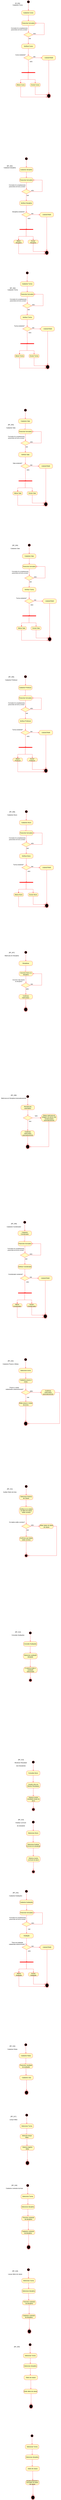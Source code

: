 <mxfile version="20.2.3" type="device"><diagram id="jcgXlRdcLO8FUONvsaaf" name="Página-1"><mxGraphModel dx="1208" dy="759" grid="1" gridSize="10" guides="1" tooltips="1" connect="1" arrows="1" fold="1" page="1" pageScale="1" pageWidth="827" pageHeight="1169" math="0" shadow="0"><root><mxCell id="0"/><mxCell id="1" parent="0"/><mxCell id="0YbJg3x9czY0hbHQSKQL-2" value="" style="ellipse;html=1;shape=startState;fillColor=#000000;strokeColor=#ff0000;" parent="1" vertex="1"><mxGeometry x="390" y="60" width="30" height="30" as="geometry"/></mxCell><mxCell id="0YbJg3x9czY0hbHQSKQL-3" value="" style="edgeStyle=orthogonalEdgeStyle;html=1;verticalAlign=bottom;endArrow=open;endSize=8;strokeColor=#ff0000;rounded=0;" parent="1" source="0YbJg3x9czY0hbHQSKQL-2" edge="1"><mxGeometry relative="1" as="geometry"><mxPoint x="405" y="150" as="targetPoint"/></mxGeometry></mxCell><mxCell id="0YbJg3x9czY0hbHQSKQL-4" value="Cadastrar Curso&lt;br&gt;" style="rounded=1;whiteSpace=wrap;html=1;arcSize=40;fontColor=#000000;fillColor=#ffffc0;strokeColor=#ff0000;" parent="1" vertex="1"><mxGeometry x="344" y="150" width="120" height="40" as="geometry"/></mxCell><mxCell id="0YbJg3x9czY0hbHQSKQL-5" value="" style="edgeStyle=orthogonalEdgeStyle;html=1;verticalAlign=bottom;endArrow=open;endSize=8;strokeColor=#ff0000;rounded=0;" parent="1" source="0YbJg3x9czY0hbHQSKQL-4" edge="1"><mxGeometry relative="1" as="geometry"><mxPoint x="405" y="240" as="targetPoint"/><Array as="points"><mxPoint x="405" y="240"/><mxPoint x="405" y="240"/></Array></mxGeometry></mxCell><mxCell id="0YbJg3x9czY0hbHQSKQL-6" value="Preencher formulário" style="rounded=1;whiteSpace=wrap;html=1;arcSize=40;fontColor=#000000;fillColor=#ffffc0;strokeColor=#ff0000;" parent="1" vertex="1"><mxGeometry x="345" y="240" width="120" height="40" as="geometry"/></mxCell><mxCell id="0YbJg3x9czY0hbHQSKQL-7" value="" style="edgeStyle=orthogonalEdgeStyle;html=1;verticalAlign=bottom;endArrow=open;endSize=8;strokeColor=#ff0000;rounded=0;" parent="1" source="0YbJg3x9czY0hbHQSKQL-6" edge="1"><mxGeometry relative="1" as="geometry"><mxPoint x="405.5" y="340" as="targetPoint"/></mxGeometry></mxCell><mxCell id="0YbJg3x9czY0hbHQSKQL-11" value="Formulário foi completamente &lt;br&gt;preenchido de forma correta?" style="edgeLabel;html=1;align=center;verticalAlign=middle;resizable=0;points=[];" parent="0YbJg3x9czY0hbHQSKQL-7" vertex="1" connectable="0"><mxGeometry x="-0.242" y="-1" relative="1" as="geometry"><mxPoint x="-80" y="7" as="offset"/></mxGeometry></mxCell><mxCell id="0YbJg3x9czY0hbHQSKQL-8" value="" style="rhombus;whiteSpace=wrap;html=1;fillColor=#ffffc0;strokeColor=#ff0000;" parent="1" vertex="1"><mxGeometry x="364.5" y="340" width="80" height="40" as="geometry"/></mxCell><mxCell id="0YbJg3x9czY0hbHQSKQL-9" value="NÃO&lt;br&gt;" style="edgeStyle=orthogonalEdgeStyle;html=1;align=left;verticalAlign=bottom;endArrow=open;endSize=8;strokeColor=#ff0000;rounded=0;" parent="1" source="0YbJg3x9czY0hbHQSKQL-8" target="0YbJg3x9czY0hbHQSKQL-6" edge="1"><mxGeometry x="-1" relative="1" as="geometry"><mxPoint x="544.5" y="260" as="targetPoint"/><Array as="points"><mxPoint x="544.5" y="360"/><mxPoint x="544.5" y="260"/></Array></mxGeometry></mxCell><mxCell id="0YbJg3x9czY0hbHQSKQL-10" value="SIM&lt;br&gt;&lt;br&gt;" style="edgeStyle=orthogonalEdgeStyle;html=1;align=left;verticalAlign=top;endArrow=open;endSize=8;strokeColor=#ff0000;rounded=0;" parent="1" source="0YbJg3x9czY0hbHQSKQL-8" edge="1"><mxGeometry x="-1" relative="1" as="geometry"><mxPoint x="404.5" y="440" as="targetPoint"/><Array as="points"><mxPoint x="404.5" y="390"/><mxPoint x="404.5" y="390"/></Array></mxGeometry></mxCell><mxCell id="0YbJg3x9czY0hbHQSKQL-23" value="[R_001] &lt;br&gt;Cadastrar Curso" style="text;html=1;align=center;verticalAlign=middle;resizable=0;points=[];autosize=1;strokeColor=none;fillColor=none;" parent="1" vertex="1"><mxGeometry x="255" y="75" width="110" height="40" as="geometry"/></mxCell><mxCell id="0YbJg3x9czY0hbHQSKQL-24" value="Verificar Curso" style="rounded=1;whiteSpace=wrap;html=1;arcSize=40;fontColor=#000000;fillColor=#ffffc0;strokeColor=#ff0000;" parent="1" vertex="1"><mxGeometry x="344.5" y="440" width="120" height="40" as="geometry"/></mxCell><mxCell id="0YbJg3x9czY0hbHQSKQL-25" value="" style="edgeStyle=orthogonalEdgeStyle;html=1;verticalAlign=bottom;endArrow=open;endSize=8;strokeColor=#ff0000;rounded=0;" parent="1" source="0YbJg3x9czY0hbHQSKQL-24" edge="1"><mxGeometry relative="1" as="geometry"><mxPoint x="404.5" y="540" as="targetPoint"/></mxGeometry></mxCell><mxCell id="0YbJg3x9czY0hbHQSKQL-29" value="" style="rhombus;whiteSpace=wrap;html=1;fillColor=#ffffc0;strokeColor=#ff0000;" parent="1" vertex="1"><mxGeometry x="364.5" y="540" width="80" height="40" as="geometry"/></mxCell><mxCell id="0YbJg3x9czY0hbHQSKQL-30" value="SIM&lt;br&gt;" style="edgeStyle=orthogonalEdgeStyle;html=1;align=left;verticalAlign=bottom;endArrow=open;endSize=8;strokeColor=#ff0000;rounded=0;" parent="1" source="0YbJg3x9czY0hbHQSKQL-29" edge="1"><mxGeometry x="-1" relative="1" as="geometry"><mxPoint x="524.5" y="560" as="targetPoint"/></mxGeometry></mxCell><mxCell id="0YbJg3x9czY0hbHQSKQL-31" value="NÃO&lt;br&gt;" style="edgeStyle=orthogonalEdgeStyle;html=1;align=left;verticalAlign=top;endArrow=open;endSize=8;strokeColor=#ff0000;rounded=0;" parent="1" source="0YbJg3x9czY0hbHQSKQL-29" edge="1"><mxGeometry x="-1" y="10" relative="1" as="geometry"><mxPoint x="405" y="690" as="targetPoint"/><mxPoint as="offset"/></mxGeometry></mxCell><mxCell id="0YbJg3x9czY0hbHQSKQL-32" value="CADASTRAR" style="rounded=1;whiteSpace=wrap;html=1;arcSize=40;fontColor=#000000;fillColor=#ffffc0;strokeColor=#ff0000;" parent="1" vertex="1"><mxGeometry x="524.5" y="540" width="120" height="40" as="geometry"/></mxCell><mxCell id="0YbJg3x9czY0hbHQSKQL-33" value="" style="edgeStyle=orthogonalEdgeStyle;html=1;verticalAlign=bottom;endArrow=open;endSize=8;strokeColor=#ff0000;rounded=0;entryX=0.5;entryY=0;entryDx=0;entryDy=0;" parent="1" source="0YbJg3x9czY0hbHQSKQL-32" target="0YbJg3x9czY0hbHQSKQL-65" edge="1"><mxGeometry relative="1" as="geometry"><mxPoint x="584.5" y="640" as="targetPoint"/></mxGeometry></mxCell><mxCell id="0YbJg3x9czY0hbHQSKQL-37" value="Curso existente?&lt;br&gt;" style="text;html=1;align=center;verticalAlign=middle;resizable=0;points=[];autosize=1;strokeColor=none;fillColor=none;" parent="1" vertex="1"><mxGeometry x="280" y="520" width="110" height="30" as="geometry"/></mxCell><mxCell id="0YbJg3x9czY0hbHQSKQL-64" style="edgeStyle=orthogonalEdgeStyle;rounded=0;orthogonalLoop=1;jettySize=auto;html=1;strokeColor=#FF0000;exitX=0.483;exitY=0.522;exitDx=0;exitDy=0;exitPerimeter=0;" parent="1" source="0YbJg3x9czY0hbHQSKQL-48" target="0YbJg3x9czY0hbHQSKQL-52" edge="1"><mxGeometry relative="1" as="geometry"/></mxCell><mxCell id="0YbJg3x9czY0hbHQSKQL-48" value="" style="shape=line;html=1;strokeWidth=6;strokeColor=#ff0000;" parent="1" vertex="1"><mxGeometry x="345" y="660" width="120" height="56" as="geometry"/></mxCell><mxCell id="0YbJg3x9czY0hbHQSKQL-49" value="" style="edgeStyle=orthogonalEdgeStyle;html=1;verticalAlign=bottom;endArrow=open;endSize=8;strokeColor=#ff0000;rounded=0;exitX=0.484;exitY=0.575;exitDx=0;exitDy=0;exitPerimeter=0;" parent="1" source="0YbJg3x9czY0hbHQSKQL-48" target="0YbJg3x9czY0hbHQSKQL-50" edge="1"><mxGeometry relative="1" as="geometry"><mxPoint x="450" y="780" as="targetPoint"/></mxGeometry></mxCell><mxCell id="0YbJg3x9czY0hbHQSKQL-50" value="Excluir Curso" style="rounded=1;whiteSpace=wrap;html=1;arcSize=40;fontColor=#000000;fillColor=#ffffc0;strokeColor=#ff0000;" parent="1" vertex="1"><mxGeometry x="420" y="780" width="90" height="30" as="geometry"/></mxCell><mxCell id="0YbJg3x9czY0hbHQSKQL-51" value="" style="edgeStyle=orthogonalEdgeStyle;html=1;verticalAlign=bottom;endArrow=open;endSize=8;strokeColor=#ff0000;rounded=0;" parent="1" source="0YbJg3x9czY0hbHQSKQL-50" edge="1"><mxGeometry relative="1" as="geometry"><mxPoint x="570" y="880" as="targetPoint"/><Array as="points"><mxPoint x="465" y="880"/></Array></mxGeometry></mxCell><mxCell id="0YbJg3x9czY0hbHQSKQL-52" value="Alterar Curso" style="rounded=1;whiteSpace=wrap;html=1;arcSize=40;fontColor=#000000;fillColor=#ffffc0;strokeColor=#ff0000;" parent="1" vertex="1"><mxGeometry x="294" y="780" width="86" height="30" as="geometry"/></mxCell><mxCell id="0YbJg3x9czY0hbHQSKQL-53" value="" style="edgeStyle=orthogonalEdgeStyle;html=1;verticalAlign=bottom;endArrow=open;endSize=8;strokeColor=#ff0000;rounded=0;" parent="1" source="0YbJg3x9czY0hbHQSKQL-52" edge="1"><mxGeometry relative="1" as="geometry"><mxPoint x="570" y="900" as="targetPoint"/><Array as="points"><mxPoint x="337" y="900"/></Array></mxGeometry></mxCell><mxCell id="0YbJg3x9czY0hbHQSKQL-65" value="" style="ellipse;html=1;shape=endState;fillColor=#000000;strokeColor=#ff0000;" parent="1" vertex="1"><mxGeometry x="566.75" y="870" width="35.5" height="40" as="geometry"/></mxCell><mxCell id="0YbJg3x9czY0hbHQSKQL-66" value="" style="ellipse;html=1;shape=startState;fillColor=#000000;strokeColor=#ff0000;" parent="1" vertex="1"><mxGeometry x="372.12" y="1420" width="30" height="30" as="geometry"/></mxCell><mxCell id="0YbJg3x9czY0hbHQSKQL-67" value="" style="edgeStyle=orthogonalEdgeStyle;html=1;verticalAlign=bottom;endArrow=open;endSize=8;strokeColor=#ff0000;rounded=0;" parent="1" source="0YbJg3x9czY0hbHQSKQL-66" edge="1"><mxGeometry relative="1" as="geometry"><mxPoint x="387.12" y="1510" as="targetPoint"/></mxGeometry></mxCell><mxCell id="0YbJg3x9czY0hbHQSKQL-68" value="Cadastrar disciplina" style="rounded=1;whiteSpace=wrap;html=1;arcSize=40;fontColor=#000000;fillColor=#ffffc0;strokeColor=#ff0000;" parent="1" vertex="1"><mxGeometry x="326.12" y="1510" width="120" height="40" as="geometry"/></mxCell><mxCell id="0YbJg3x9czY0hbHQSKQL-69" value="" style="edgeStyle=orthogonalEdgeStyle;html=1;verticalAlign=bottom;endArrow=open;endSize=8;strokeColor=#ff0000;rounded=0;" parent="1" source="0YbJg3x9czY0hbHQSKQL-68" edge="1"><mxGeometry relative="1" as="geometry"><mxPoint x="387.12" y="1600" as="targetPoint"/><Array as="points"><mxPoint x="387.12" y="1600"/><mxPoint x="387.12" y="1600"/></Array></mxGeometry></mxCell><mxCell id="0YbJg3x9czY0hbHQSKQL-70" value="Preencher formulário" style="rounded=1;whiteSpace=wrap;html=1;arcSize=40;fontColor=#000000;fillColor=#ffffc0;strokeColor=#ff0000;" parent="1" vertex="1"><mxGeometry x="327.12" y="1600" width="120" height="40" as="geometry"/></mxCell><mxCell id="0YbJg3x9czY0hbHQSKQL-71" value="" style="edgeStyle=orthogonalEdgeStyle;html=1;verticalAlign=bottom;endArrow=open;endSize=8;strokeColor=#ff0000;rounded=0;" parent="1" source="0YbJg3x9czY0hbHQSKQL-70" edge="1"><mxGeometry relative="1" as="geometry"><mxPoint x="387.62" y="1700" as="targetPoint"/></mxGeometry></mxCell><mxCell id="0YbJg3x9czY0hbHQSKQL-72" value="Formulário foi completamente &lt;br&gt;preenchido de forma correta?" style="edgeLabel;html=1;align=center;verticalAlign=middle;resizable=0;points=[];" parent="0YbJg3x9czY0hbHQSKQL-71" vertex="1" connectable="0"><mxGeometry x="-0.242" y="-1" relative="1" as="geometry"><mxPoint x="-80" y="7" as="offset"/></mxGeometry></mxCell><mxCell id="0YbJg3x9czY0hbHQSKQL-73" value="" style="rhombus;whiteSpace=wrap;html=1;fillColor=#ffffc0;strokeColor=#ff0000;" parent="1" vertex="1"><mxGeometry x="346.62" y="1700" width="80" height="40" as="geometry"/></mxCell><mxCell id="0YbJg3x9czY0hbHQSKQL-74" value="NÃO&lt;br&gt;" style="edgeStyle=orthogonalEdgeStyle;html=1;align=left;verticalAlign=bottom;endArrow=open;endSize=8;strokeColor=#ff0000;rounded=0;" parent="1" source="0YbJg3x9czY0hbHQSKQL-73" target="0YbJg3x9czY0hbHQSKQL-70" edge="1"><mxGeometry x="-1" relative="1" as="geometry"><mxPoint x="526.62" y="1620" as="targetPoint"/><Array as="points"><mxPoint x="526.62" y="1720"/><mxPoint x="526.62" y="1620"/></Array></mxGeometry></mxCell><mxCell id="0YbJg3x9czY0hbHQSKQL-75" value="SIM&lt;br&gt;&lt;br&gt;" style="edgeStyle=orthogonalEdgeStyle;html=1;align=left;verticalAlign=top;endArrow=open;endSize=8;strokeColor=#ff0000;rounded=0;" parent="1" source="0YbJg3x9czY0hbHQSKQL-73" edge="1"><mxGeometry x="-1" relative="1" as="geometry"><mxPoint x="386.62" y="1800" as="targetPoint"/><Array as="points"><mxPoint x="386.62" y="1750"/><mxPoint x="386.62" y="1750"/></Array></mxGeometry></mxCell><mxCell id="0YbJg3x9czY0hbHQSKQL-76" value="&lt;p style=&quot;margin-left:0cm;text-indent:0cm;mso-list:l0 level3 lfo1&quot; class=&quot;ABNT-Ttulo03&quot;&gt;[RF_002]&lt;br/&gt;Cadastrar disciplina&lt;/p&gt;" style="text;html=1;align=center;verticalAlign=middle;resizable=0;points=[];autosize=1;strokeColor=none;fillColor=none;" parent="1" vertex="1"><mxGeometry x="175.13" y="1470" width="130" height="70" as="geometry"/></mxCell><mxCell id="0YbJg3x9czY0hbHQSKQL-77" value="Verificar Disciplina" style="rounded=1;whiteSpace=wrap;html=1;arcSize=40;fontColor=#000000;fillColor=#ffffc0;strokeColor=#ff0000;" parent="1" vertex="1"><mxGeometry x="326.62" y="1800" width="120" height="40" as="geometry"/></mxCell><mxCell id="0YbJg3x9czY0hbHQSKQL-78" value="" style="edgeStyle=orthogonalEdgeStyle;html=1;verticalAlign=bottom;endArrow=open;endSize=8;strokeColor=#ff0000;rounded=0;" parent="1" source="0YbJg3x9czY0hbHQSKQL-77" edge="1"><mxGeometry relative="1" as="geometry"><mxPoint x="386.62" y="1900" as="targetPoint"/></mxGeometry></mxCell><mxCell id="0YbJg3x9czY0hbHQSKQL-79" value="" style="rhombus;whiteSpace=wrap;html=1;fillColor=#ffffc0;strokeColor=#ff0000;" parent="1" vertex="1"><mxGeometry x="346.62" y="1900" width="80" height="40" as="geometry"/></mxCell><mxCell id="0YbJg3x9czY0hbHQSKQL-80" value="SIM&lt;br&gt;" style="edgeStyle=orthogonalEdgeStyle;html=1;align=left;verticalAlign=bottom;endArrow=open;endSize=8;strokeColor=#ff0000;rounded=0;" parent="1" source="0YbJg3x9czY0hbHQSKQL-79" edge="1"><mxGeometry x="-1" relative="1" as="geometry"><mxPoint x="506.62" y="1920" as="targetPoint"/></mxGeometry></mxCell><mxCell id="0YbJg3x9czY0hbHQSKQL-81" value="NÃO&lt;br&gt;" style="edgeStyle=orthogonalEdgeStyle;html=1;align=left;verticalAlign=top;endArrow=open;endSize=8;strokeColor=#ff0000;rounded=0;" parent="1" source="0YbJg3x9czY0hbHQSKQL-79" edge="1"><mxGeometry x="-1" y="10" relative="1" as="geometry"><mxPoint x="387.12" y="2050" as="targetPoint"/><mxPoint as="offset"/></mxGeometry></mxCell><mxCell id="0YbJg3x9czY0hbHQSKQL-82" value="CADASTRAR" style="rounded=1;whiteSpace=wrap;html=1;arcSize=40;fontColor=#000000;fillColor=#ffffc0;strokeColor=#ff0000;" parent="1" vertex="1"><mxGeometry x="506.62" y="1900" width="120" height="40" as="geometry"/></mxCell><mxCell id="0YbJg3x9czY0hbHQSKQL-83" value="" style="edgeStyle=orthogonalEdgeStyle;html=1;verticalAlign=bottom;endArrow=open;endSize=8;strokeColor=#ff0000;rounded=0;entryX=0.5;entryY=0;entryDx=0;entryDy=0;" parent="1" source="0YbJg3x9czY0hbHQSKQL-82" target="0YbJg3x9czY0hbHQSKQL-92" edge="1"><mxGeometry relative="1" as="geometry"><mxPoint x="566.62" y="2000" as="targetPoint"/></mxGeometry></mxCell><mxCell id="0YbJg3x9czY0hbHQSKQL-84" value="Disciplina existente?" style="text;html=1;align=center;verticalAlign=middle;resizable=0;points=[];autosize=1;strokeColor=none;fillColor=none;" parent="1" vertex="1"><mxGeometry x="252.12" y="1880" width="130" height="30" as="geometry"/></mxCell><mxCell id="0YbJg3x9czY0hbHQSKQL-85" style="edgeStyle=orthogonalEdgeStyle;rounded=0;orthogonalLoop=1;jettySize=auto;html=1;strokeColor=#FF0000;exitX=0.483;exitY=0.522;exitDx=0;exitDy=0;exitPerimeter=0;" parent="1" source="0YbJg3x9czY0hbHQSKQL-86" target="0YbJg3x9czY0hbHQSKQL-90" edge="1"><mxGeometry relative="1" as="geometry"/></mxCell><mxCell id="0YbJg3x9czY0hbHQSKQL-86" value="" style="shape=line;html=1;strokeWidth=6;strokeColor=#ff0000;" parent="1" vertex="1"><mxGeometry x="327.12" y="2020" width="120" height="56" as="geometry"/></mxCell><mxCell id="0YbJg3x9czY0hbHQSKQL-87" value="" style="edgeStyle=orthogonalEdgeStyle;html=1;verticalAlign=bottom;endArrow=open;endSize=8;strokeColor=#ff0000;rounded=0;exitX=0.484;exitY=0.575;exitDx=0;exitDy=0;exitPerimeter=0;" parent="1" source="0YbJg3x9czY0hbHQSKQL-86" target="0YbJg3x9czY0hbHQSKQL-88" edge="1"><mxGeometry relative="1" as="geometry"><mxPoint x="432.12" y="2140" as="targetPoint"/></mxGeometry></mxCell><mxCell id="0YbJg3x9czY0hbHQSKQL-88" value="Excluir Disciplina" style="rounded=1;whiteSpace=wrap;html=1;arcSize=40;fontColor=#000000;fillColor=#ffffc0;strokeColor=#ff0000;" parent="1" vertex="1"><mxGeometry x="402.12" y="2140" width="90" height="30" as="geometry"/></mxCell><mxCell id="0YbJg3x9czY0hbHQSKQL-89" value="" style="edgeStyle=orthogonalEdgeStyle;html=1;verticalAlign=bottom;endArrow=open;endSize=8;strokeColor=#ff0000;rounded=0;" parent="1" source="0YbJg3x9czY0hbHQSKQL-88" edge="1"><mxGeometry relative="1" as="geometry"><mxPoint x="552.12" y="2240" as="targetPoint"/><Array as="points"><mxPoint x="447.12" y="2240"/></Array></mxGeometry></mxCell><mxCell id="0YbJg3x9czY0hbHQSKQL-90" value="Alterar Disciplina" style="rounded=1;whiteSpace=wrap;html=1;arcSize=40;fontColor=#000000;fillColor=#ffffc0;strokeColor=#ff0000;" parent="1" vertex="1"><mxGeometry x="276.12" y="2140" width="86" height="30" as="geometry"/></mxCell><mxCell id="0YbJg3x9czY0hbHQSKQL-91" value="" style="edgeStyle=orthogonalEdgeStyle;html=1;verticalAlign=bottom;endArrow=open;endSize=8;strokeColor=#ff0000;rounded=0;" parent="1" source="0YbJg3x9czY0hbHQSKQL-90" edge="1"><mxGeometry relative="1" as="geometry"><mxPoint x="552.12" y="2260" as="targetPoint"/><Array as="points"><mxPoint x="319.12" y="2260"/></Array></mxGeometry></mxCell><mxCell id="0YbJg3x9czY0hbHQSKQL-92" value="" style="ellipse;html=1;shape=endState;fillColor=#000000;strokeColor=#ff0000;" parent="1" vertex="1"><mxGeometry x="548.87" y="2230" width="35.5" height="40" as="geometry"/></mxCell><mxCell id="0YbJg3x9czY0hbHQSKQL-94" value="" style="ellipse;html=1;shape=startState;fillColor=#000000;strokeColor=#ff0000;" parent="1" vertex="1"><mxGeometry x="380.01" y="2410" width="30" height="30" as="geometry"/></mxCell><mxCell id="0YbJg3x9czY0hbHQSKQL-95" value="" style="edgeStyle=orthogonalEdgeStyle;html=1;verticalAlign=bottom;endArrow=open;endSize=8;strokeColor=#ff0000;rounded=0;" parent="1" source="0YbJg3x9czY0hbHQSKQL-94" target="0YbJg3x9czY0hbHQSKQL-96" edge="1"><mxGeometry relative="1" as="geometry"><mxPoint x="395.01" y="2500" as="targetPoint"/></mxGeometry></mxCell><mxCell id="0YbJg3x9czY0hbHQSKQL-96" value="Cadastrar Turma" style="rounded=1;whiteSpace=wrap;html=1;arcSize=40;fontColor=#000000;fillColor=#ffffc0;strokeColor=#ff0000;" parent="1" vertex="1"><mxGeometry x="334.01" y="2500" width="120" height="40" as="geometry"/></mxCell><mxCell id="0YbJg3x9czY0hbHQSKQL-97" value="" style="edgeStyle=orthogonalEdgeStyle;html=1;verticalAlign=bottom;endArrow=open;endSize=8;strokeColor=#ff0000;rounded=0;" parent="1" source="0YbJg3x9czY0hbHQSKQL-96" edge="1"><mxGeometry relative="1" as="geometry"><mxPoint x="395.01" y="2590" as="targetPoint"/><Array as="points"><mxPoint x="395.01" y="2590"/><mxPoint x="395.01" y="2590"/></Array></mxGeometry></mxCell><mxCell id="0YbJg3x9czY0hbHQSKQL-98" value="Preencher formulário" style="rounded=1;whiteSpace=wrap;html=1;arcSize=40;fontColor=#000000;fillColor=#ffffc0;strokeColor=#ff0000;" parent="1" vertex="1"><mxGeometry x="335.01" y="2590" width="120" height="40" as="geometry"/></mxCell><mxCell id="0YbJg3x9czY0hbHQSKQL-99" value="" style="edgeStyle=orthogonalEdgeStyle;html=1;verticalAlign=bottom;endArrow=open;endSize=8;strokeColor=#ff0000;rounded=0;" parent="1" source="0YbJg3x9czY0hbHQSKQL-98" edge="1"><mxGeometry relative="1" as="geometry"><mxPoint x="395.51" y="2690" as="targetPoint"/></mxGeometry></mxCell><mxCell id="0YbJg3x9czY0hbHQSKQL-100" value="Formulário foi completamente &lt;br&gt;preenchido de forma correta?" style="edgeLabel;html=1;align=center;verticalAlign=middle;resizable=0;points=[];" parent="0YbJg3x9czY0hbHQSKQL-99" vertex="1" connectable="0"><mxGeometry x="-0.242" y="-1" relative="1" as="geometry"><mxPoint x="-80" y="7" as="offset"/></mxGeometry></mxCell><mxCell id="0YbJg3x9czY0hbHQSKQL-101" value="" style="rhombus;whiteSpace=wrap;html=1;fillColor=#ffffc0;strokeColor=#ff0000;" parent="1" vertex="1"><mxGeometry x="354.51" y="2690" width="80" height="40" as="geometry"/></mxCell><mxCell id="0YbJg3x9czY0hbHQSKQL-102" value="NÃO&lt;br&gt;" style="edgeStyle=orthogonalEdgeStyle;html=1;align=left;verticalAlign=bottom;endArrow=open;endSize=8;strokeColor=#ff0000;rounded=0;" parent="1" source="0YbJg3x9czY0hbHQSKQL-101" target="0YbJg3x9czY0hbHQSKQL-98" edge="1"><mxGeometry x="-1" relative="1" as="geometry"><mxPoint x="534.51" y="2610" as="targetPoint"/><Array as="points"><mxPoint x="534.51" y="2710"/><mxPoint x="534.51" y="2610"/></Array></mxGeometry></mxCell><mxCell id="0YbJg3x9czY0hbHQSKQL-103" value="SIM&lt;br&gt;&lt;br&gt;" style="edgeStyle=orthogonalEdgeStyle;html=1;align=left;verticalAlign=top;endArrow=open;endSize=8;strokeColor=#ff0000;rounded=0;" parent="1" source="0YbJg3x9czY0hbHQSKQL-101" edge="1"><mxGeometry x="-1" relative="1" as="geometry"><mxPoint x="394.51" y="2790" as="targetPoint"/><Array as="points"><mxPoint x="394.51" y="2740"/><mxPoint x="394.51" y="2740"/></Array></mxGeometry></mxCell><mxCell id="0YbJg3x9czY0hbHQSKQL-104" value="&lt;p style=&quot;margin-left:0cm;text-indent:0cm;mso-list:l0 level3 lfo1&quot; class=&quot;ABNT-Ttulo03&quot;&gt;[RF_003]&lt;br&gt;Cadastrar Turma&lt;/p&gt;" style="text;html=1;align=center;verticalAlign=middle;resizable=0;points=[];autosize=1;strokeColor=none;fillColor=none;" parent="1" vertex="1"><mxGeometry x="211.26" y="2529" width="110" height="70" as="geometry"/></mxCell><mxCell id="0YbJg3x9czY0hbHQSKQL-105" value="Verificar Turma" style="rounded=1;whiteSpace=wrap;html=1;arcSize=40;fontColor=#000000;fillColor=#ffffc0;strokeColor=#ff0000;" parent="1" vertex="1"><mxGeometry x="334.51" y="2790" width="120" height="40" as="geometry"/></mxCell><mxCell id="0YbJg3x9czY0hbHQSKQL-106" value="" style="edgeStyle=orthogonalEdgeStyle;html=1;verticalAlign=bottom;endArrow=open;endSize=8;strokeColor=#ff0000;rounded=0;" parent="1" source="0YbJg3x9czY0hbHQSKQL-105" edge="1"><mxGeometry relative="1" as="geometry"><mxPoint x="394.51" y="2890" as="targetPoint"/></mxGeometry></mxCell><mxCell id="0YbJg3x9czY0hbHQSKQL-107" value="" style="rhombus;whiteSpace=wrap;html=1;fillColor=#ffffc0;strokeColor=#ff0000;" parent="1" vertex="1"><mxGeometry x="354.51" y="2890" width="80" height="40" as="geometry"/></mxCell><mxCell id="0YbJg3x9czY0hbHQSKQL-108" value="SIM&lt;br&gt;" style="edgeStyle=orthogonalEdgeStyle;html=1;align=left;verticalAlign=bottom;endArrow=open;endSize=8;strokeColor=#ff0000;rounded=0;" parent="1" source="0YbJg3x9czY0hbHQSKQL-107" edge="1"><mxGeometry x="-1" relative="1" as="geometry"><mxPoint x="514.51" y="2910" as="targetPoint"/></mxGeometry></mxCell><mxCell id="0YbJg3x9czY0hbHQSKQL-109" value="NÃO&lt;br&gt;" style="edgeStyle=orthogonalEdgeStyle;html=1;align=left;verticalAlign=top;endArrow=open;endSize=8;strokeColor=#ff0000;rounded=0;" parent="1" source="0YbJg3x9czY0hbHQSKQL-107" edge="1"><mxGeometry x="-1" y="10" relative="1" as="geometry"><mxPoint x="395.01" y="3040" as="targetPoint"/><mxPoint as="offset"/></mxGeometry></mxCell><mxCell id="0YbJg3x9czY0hbHQSKQL-110" value="CADASTRAR" style="rounded=1;whiteSpace=wrap;html=1;arcSize=40;fontColor=#000000;fillColor=#ffffc0;strokeColor=#ff0000;" parent="1" vertex="1"><mxGeometry x="514.51" y="2890" width="120" height="40" as="geometry"/></mxCell><mxCell id="0YbJg3x9czY0hbHQSKQL-111" value="" style="edgeStyle=orthogonalEdgeStyle;html=1;verticalAlign=bottom;endArrow=open;endSize=8;strokeColor=#ff0000;rounded=0;entryX=0.5;entryY=0;entryDx=0;entryDy=0;" parent="1" source="0YbJg3x9czY0hbHQSKQL-110" target="0YbJg3x9czY0hbHQSKQL-120" edge="1"><mxGeometry relative="1" as="geometry"><mxPoint x="574.51" y="2990" as="targetPoint"/></mxGeometry></mxCell><mxCell id="0YbJg3x9czY0hbHQSKQL-112" value="Turma existente?" style="text;html=1;align=center;verticalAlign=middle;resizable=0;points=[];autosize=1;strokeColor=none;fillColor=none;" parent="1" vertex="1"><mxGeometry x="260.01" y="2870" width="130" height="30" as="geometry"/></mxCell><mxCell id="0YbJg3x9czY0hbHQSKQL-113" style="edgeStyle=orthogonalEdgeStyle;rounded=0;orthogonalLoop=1;jettySize=auto;html=1;strokeColor=#FF0000;exitX=0.483;exitY=0.522;exitDx=0;exitDy=0;exitPerimeter=0;" parent="1" source="0YbJg3x9czY0hbHQSKQL-114" target="0YbJg3x9czY0hbHQSKQL-118" edge="1"><mxGeometry relative="1" as="geometry"/></mxCell><mxCell id="0YbJg3x9czY0hbHQSKQL-114" value="" style="shape=line;html=1;strokeWidth=6;strokeColor=#ff0000;" parent="1" vertex="1"><mxGeometry x="335.01" y="3010" width="120" height="56" as="geometry"/></mxCell><mxCell id="0YbJg3x9czY0hbHQSKQL-115" value="" style="edgeStyle=orthogonalEdgeStyle;html=1;verticalAlign=bottom;endArrow=open;endSize=8;strokeColor=#ff0000;rounded=0;exitX=0.484;exitY=0.575;exitDx=0;exitDy=0;exitPerimeter=0;" parent="1" source="0YbJg3x9czY0hbHQSKQL-114" target="0YbJg3x9czY0hbHQSKQL-116" edge="1"><mxGeometry relative="1" as="geometry"><mxPoint x="440.01" y="3130" as="targetPoint"/><Array as="points"><mxPoint x="393.26" y="3098"/><mxPoint x="455.26" y="3098"/></Array></mxGeometry></mxCell><mxCell id="0YbJg3x9czY0hbHQSKQL-116" value="Excluir Turma" style="rounded=1;whiteSpace=wrap;html=1;arcSize=40;fontColor=#000000;fillColor=#ffffc0;strokeColor=#ff0000;" parent="1" vertex="1"><mxGeometry x="410.01" y="3130" width="90" height="30" as="geometry"/></mxCell><mxCell id="0YbJg3x9czY0hbHQSKQL-117" value="" style="edgeStyle=orthogonalEdgeStyle;html=1;verticalAlign=bottom;endArrow=open;endSize=8;strokeColor=#ff0000;rounded=0;" parent="1" source="0YbJg3x9czY0hbHQSKQL-116" edge="1"><mxGeometry relative="1" as="geometry"><mxPoint x="560.01" y="3230" as="targetPoint"/><Array as="points"><mxPoint x="455.01" y="3230"/></Array></mxGeometry></mxCell><mxCell id="0YbJg3x9czY0hbHQSKQL-118" value="Alterar Turma" style="rounded=1;whiteSpace=wrap;html=1;arcSize=40;fontColor=#000000;fillColor=#ffffc0;strokeColor=#ff0000;" parent="1" vertex="1"><mxGeometry x="284.01" y="3130" width="86" height="30" as="geometry"/></mxCell><mxCell id="0YbJg3x9czY0hbHQSKQL-119" value="" style="edgeStyle=orthogonalEdgeStyle;html=1;verticalAlign=bottom;endArrow=open;endSize=8;strokeColor=#ff0000;rounded=0;" parent="1" source="0YbJg3x9czY0hbHQSKQL-118" edge="1"><mxGeometry relative="1" as="geometry"><mxPoint x="560.01" y="3250" as="targetPoint"/><Array as="points"><mxPoint x="327.01" y="3250"/></Array></mxGeometry></mxCell><mxCell id="0YbJg3x9czY0hbHQSKQL-120" value="" style="ellipse;html=1;shape=endState;fillColor=#000000;strokeColor=#ff0000;" parent="1" vertex="1"><mxGeometry x="556.76" y="3220" width="35.5" height="40" as="geometry"/></mxCell><mxCell id="0YbJg3x9czY0hbHQSKQL-147" value="" style="ellipse;html=1;shape=startState;fillColor=#000000;strokeColor=#ff0000;" parent="1" vertex="1"><mxGeometry x="363.88" y="3600" width="30" height="30" as="geometry"/></mxCell><mxCell id="0YbJg3x9czY0hbHQSKQL-148" value="" style="edgeStyle=orthogonalEdgeStyle;html=1;verticalAlign=bottom;endArrow=open;endSize=8;strokeColor=#ff0000;rounded=0;" parent="1" source="0YbJg3x9czY0hbHQSKQL-147" target="0YbJg3x9czY0hbHQSKQL-149" edge="1"><mxGeometry relative="1" as="geometry"><mxPoint x="378.88" y="3690" as="targetPoint"/></mxGeometry></mxCell><mxCell id="0YbJg3x9czY0hbHQSKQL-149" value="Cadastrar Sala" style="rounded=1;whiteSpace=wrap;html=1;arcSize=40;fontColor=#000000;fillColor=#ffffc0;strokeColor=#ff0000;" parent="1" vertex="1"><mxGeometry x="317.88" y="3690" width="120" height="40" as="geometry"/></mxCell><mxCell id="0YbJg3x9czY0hbHQSKQL-150" value="" style="edgeStyle=orthogonalEdgeStyle;html=1;verticalAlign=bottom;endArrow=open;endSize=8;strokeColor=#ff0000;rounded=0;" parent="1" source="0YbJg3x9czY0hbHQSKQL-149" edge="1"><mxGeometry relative="1" as="geometry"><mxPoint x="378.88" y="3780" as="targetPoint"/><Array as="points"><mxPoint x="378.88" y="3780"/><mxPoint x="378.88" y="3780"/></Array></mxGeometry></mxCell><mxCell id="0YbJg3x9czY0hbHQSKQL-151" value="Preencher formulário" style="rounded=1;whiteSpace=wrap;html=1;arcSize=40;fontColor=#000000;fillColor=#ffffc0;strokeColor=#ff0000;" parent="1" vertex="1"><mxGeometry x="318.88" y="3780" width="120" height="40" as="geometry"/></mxCell><mxCell id="0YbJg3x9czY0hbHQSKQL-152" value="" style="edgeStyle=orthogonalEdgeStyle;html=1;verticalAlign=bottom;endArrow=open;endSize=8;strokeColor=#ff0000;rounded=0;" parent="1" source="0YbJg3x9czY0hbHQSKQL-151" edge="1"><mxGeometry relative="1" as="geometry"><mxPoint x="379.38" y="3880" as="targetPoint"/></mxGeometry></mxCell><mxCell id="0YbJg3x9czY0hbHQSKQL-153" value="Formulário foi completamente &lt;br&gt;preenchido de forma correta?" style="edgeLabel;html=1;align=center;verticalAlign=middle;resizable=0;points=[];" parent="0YbJg3x9czY0hbHQSKQL-152" vertex="1" connectable="0"><mxGeometry x="-0.242" y="-1" relative="1" as="geometry"><mxPoint x="-80" y="7" as="offset"/></mxGeometry></mxCell><mxCell id="0YbJg3x9czY0hbHQSKQL-154" value="" style="rhombus;whiteSpace=wrap;html=1;fillColor=#ffffc0;strokeColor=#ff0000;" parent="1" vertex="1"><mxGeometry x="338.38" y="3880" width="80" height="40" as="geometry"/></mxCell><mxCell id="0YbJg3x9czY0hbHQSKQL-155" value="NÃO&lt;br&gt;" style="edgeStyle=orthogonalEdgeStyle;html=1;align=left;verticalAlign=bottom;endArrow=open;endSize=8;strokeColor=#ff0000;rounded=0;" parent="1" source="0YbJg3x9czY0hbHQSKQL-154" target="0YbJg3x9czY0hbHQSKQL-151" edge="1"><mxGeometry x="-1" relative="1" as="geometry"><mxPoint x="518.38" y="3800" as="targetPoint"/><Array as="points"><mxPoint x="518.38" y="3900"/><mxPoint x="518.38" y="3800"/></Array></mxGeometry></mxCell><mxCell id="0YbJg3x9czY0hbHQSKQL-156" value="SIM&lt;br&gt;&lt;br&gt;" style="edgeStyle=orthogonalEdgeStyle;html=1;align=left;verticalAlign=top;endArrow=open;endSize=8;strokeColor=#ff0000;rounded=0;" parent="1" source="0YbJg3x9czY0hbHQSKQL-154" edge="1"><mxGeometry x="-1" relative="1" as="geometry"><mxPoint x="378.38" y="3980" as="targetPoint"/><Array as="points"><mxPoint x="378.38" y="3930"/><mxPoint x="378.38" y="3930"/></Array></mxGeometry></mxCell><mxCell id="0YbJg3x9czY0hbHQSKQL-157" value="&lt;p style=&quot;margin-left:0cm;text-indent:0cm;mso-list:l0 level3 lfo1&quot; class=&quot;ABNT-Ttulo03&quot;&gt;[RF_003&lt;span style=&quot;text-indent: 0cm; background-color: initial;&quot;&gt;]&lt;/span&gt;&lt;/p&gt;&lt;p style=&quot;margin-left:0cm;text-indent:0cm;mso-list:l0 level3 lfo1&quot; class=&quot;ABNT-Ttulo03&quot;&gt;Cadastrar Sala&lt;/p&gt;" style="text;html=1;align=center;verticalAlign=middle;resizable=0;points=[];autosize=1;strokeColor=none;fillColor=none;" parent="1" vertex="1"><mxGeometry x="200.13" y="3714" width="100" height="80" as="geometry"/></mxCell><mxCell id="0YbJg3x9czY0hbHQSKQL-158" value="Verificar Sala" style="rounded=1;whiteSpace=wrap;html=1;arcSize=40;fontColor=#000000;fillColor=#ffffc0;strokeColor=#ff0000;" parent="1" vertex="1"><mxGeometry x="318.38" y="3980" width="120" height="40" as="geometry"/></mxCell><mxCell id="0YbJg3x9czY0hbHQSKQL-159" value="" style="edgeStyle=orthogonalEdgeStyle;html=1;verticalAlign=bottom;endArrow=open;endSize=8;strokeColor=#ff0000;rounded=0;" parent="1" source="0YbJg3x9czY0hbHQSKQL-158" edge="1"><mxGeometry relative="1" as="geometry"><mxPoint x="378.38" y="4080" as="targetPoint"/></mxGeometry></mxCell><mxCell id="0YbJg3x9czY0hbHQSKQL-160" value="" style="rhombus;whiteSpace=wrap;html=1;fillColor=#ffffc0;strokeColor=#ff0000;" parent="1" vertex="1"><mxGeometry x="338.38" y="4080" width="80" height="40" as="geometry"/></mxCell><mxCell id="0YbJg3x9czY0hbHQSKQL-161" value="SIM&lt;br&gt;" style="edgeStyle=orthogonalEdgeStyle;html=1;align=left;verticalAlign=bottom;endArrow=open;endSize=8;strokeColor=#ff0000;rounded=0;" parent="1" source="0YbJg3x9czY0hbHQSKQL-160" edge="1"><mxGeometry x="-1" relative="1" as="geometry"><mxPoint x="498.38" y="4100" as="targetPoint"/></mxGeometry></mxCell><mxCell id="0YbJg3x9czY0hbHQSKQL-162" value="NÃO&lt;br&gt;" style="edgeStyle=orthogonalEdgeStyle;html=1;align=left;verticalAlign=top;endArrow=open;endSize=8;strokeColor=#ff0000;rounded=0;" parent="1" source="0YbJg3x9czY0hbHQSKQL-160" edge="1"><mxGeometry x="-1" y="10" relative="1" as="geometry"><mxPoint x="378.88" y="4230" as="targetPoint"/><mxPoint as="offset"/></mxGeometry></mxCell><mxCell id="0YbJg3x9czY0hbHQSKQL-163" value="CADASTRAR" style="rounded=1;whiteSpace=wrap;html=1;arcSize=40;fontColor=#000000;fillColor=#ffffc0;strokeColor=#ff0000;" parent="1" vertex="1"><mxGeometry x="498.38" y="4080" width="120" height="40" as="geometry"/></mxCell><mxCell id="0YbJg3x9czY0hbHQSKQL-164" value="" style="edgeStyle=orthogonalEdgeStyle;html=1;verticalAlign=bottom;endArrow=open;endSize=8;strokeColor=#ff0000;rounded=0;entryX=0.5;entryY=0;entryDx=0;entryDy=0;" parent="1" source="0YbJg3x9czY0hbHQSKQL-163" target="0YbJg3x9czY0hbHQSKQL-173" edge="1"><mxGeometry relative="1" as="geometry"><mxPoint x="558.38" y="4180" as="targetPoint"/></mxGeometry></mxCell><mxCell id="0YbJg3x9czY0hbHQSKQL-165" value="Sala existente?" style="text;html=1;align=center;verticalAlign=middle;resizable=0;points=[];autosize=1;strokeColor=none;fillColor=none;" parent="1" vertex="1"><mxGeometry x="243.88" y="4060" width="130" height="30" as="geometry"/></mxCell><mxCell id="0YbJg3x9czY0hbHQSKQL-166" style="edgeStyle=orthogonalEdgeStyle;rounded=0;orthogonalLoop=1;jettySize=auto;html=1;strokeColor=#FF0000;exitX=0.483;exitY=0.522;exitDx=0;exitDy=0;exitPerimeter=0;" parent="1" source="0YbJg3x9czY0hbHQSKQL-167" target="0YbJg3x9czY0hbHQSKQL-171" edge="1"><mxGeometry relative="1" as="geometry"/></mxCell><mxCell id="0YbJg3x9czY0hbHQSKQL-167" value="" style="shape=line;html=1;strokeWidth=6;strokeColor=#ff0000;" parent="1" vertex="1"><mxGeometry x="318.88" y="4200" width="120" height="56" as="geometry"/></mxCell><mxCell id="0YbJg3x9czY0hbHQSKQL-168" value="" style="edgeStyle=orthogonalEdgeStyle;html=1;verticalAlign=bottom;endArrow=open;endSize=8;strokeColor=#ff0000;rounded=0;exitX=0.484;exitY=0.575;exitDx=0;exitDy=0;exitPerimeter=0;" parent="1" source="0YbJg3x9czY0hbHQSKQL-167" target="0YbJg3x9czY0hbHQSKQL-169" edge="1"><mxGeometry relative="1" as="geometry"><mxPoint x="423.88" y="4320" as="targetPoint"/></mxGeometry></mxCell><mxCell id="0YbJg3x9czY0hbHQSKQL-169" value="Excluir Sala" style="rounded=1;whiteSpace=wrap;html=1;arcSize=40;fontColor=#000000;fillColor=#ffffc0;strokeColor=#ff0000;" parent="1" vertex="1"><mxGeometry x="393.88" y="4320" width="90" height="30" as="geometry"/></mxCell><mxCell id="0YbJg3x9czY0hbHQSKQL-170" value="" style="edgeStyle=orthogonalEdgeStyle;html=1;verticalAlign=bottom;endArrow=open;endSize=8;strokeColor=#ff0000;rounded=0;" parent="1" source="0YbJg3x9czY0hbHQSKQL-169" edge="1"><mxGeometry relative="1" as="geometry"><mxPoint x="543.88" y="4420" as="targetPoint"/><Array as="points"><mxPoint x="438.88" y="4420"/></Array></mxGeometry></mxCell><mxCell id="0YbJg3x9czY0hbHQSKQL-171" value="Alterar Sala" style="rounded=1;whiteSpace=wrap;html=1;arcSize=40;fontColor=#000000;fillColor=#ffffc0;strokeColor=#ff0000;" parent="1" vertex="1"><mxGeometry x="267.88" y="4320" width="86" height="30" as="geometry"/></mxCell><mxCell id="0YbJg3x9czY0hbHQSKQL-172" value="" style="edgeStyle=orthogonalEdgeStyle;html=1;verticalAlign=bottom;endArrow=open;endSize=8;strokeColor=#ff0000;rounded=0;" parent="1" source="0YbJg3x9czY0hbHQSKQL-171" edge="1"><mxGeometry relative="1" as="geometry"><mxPoint x="543.88" y="4440" as="targetPoint"/><Array as="points"><mxPoint x="310.88" y="4440"/></Array></mxGeometry></mxCell><mxCell id="0YbJg3x9czY0hbHQSKQL-173" value="" style="ellipse;html=1;shape=endState;fillColor=#000000;strokeColor=#ff0000;" parent="1" vertex="1"><mxGeometry x="540.63" y="4410" width="35.5" height="40" as="geometry"/></mxCell><mxCell id="0YbJg3x9czY0hbHQSKQL-174" value="" style="ellipse;html=1;shape=startState;fillColor=#000000;strokeColor=#ff0000;" parent="1" vertex="1"><mxGeometry x="397.62" y="4770" width="30" height="30" as="geometry"/></mxCell><mxCell id="0YbJg3x9czY0hbHQSKQL-175" value="" style="edgeStyle=orthogonalEdgeStyle;html=1;verticalAlign=bottom;endArrow=open;endSize=8;strokeColor=#ff0000;rounded=0;" parent="1" source="0YbJg3x9czY0hbHQSKQL-174" target="0YbJg3x9czY0hbHQSKQL-176" edge="1"><mxGeometry relative="1" as="geometry"><mxPoint x="412.62" y="4860" as="targetPoint"/><Array as="points"><mxPoint x="412" y="4850"/><mxPoint x="412" y="4850"/></Array></mxGeometry></mxCell><mxCell id="0YbJg3x9czY0hbHQSKQL-176" value="Cadastrar Sala&lt;br&gt;" style="rounded=1;whiteSpace=wrap;html=1;arcSize=40;fontColor=#000000;fillColor=#ffffc0;strokeColor=#ff0000;" parent="1" vertex="1"><mxGeometry x="351.62" y="4860" width="120" height="40" as="geometry"/></mxCell><mxCell id="0YbJg3x9czY0hbHQSKQL-177" value="" style="edgeStyle=orthogonalEdgeStyle;html=1;verticalAlign=bottom;endArrow=open;endSize=8;strokeColor=#ff0000;rounded=0;" parent="1" source="0YbJg3x9czY0hbHQSKQL-176" edge="1"><mxGeometry relative="1" as="geometry"><mxPoint x="412.62" y="4950" as="targetPoint"/><Array as="points"><mxPoint x="412.62" y="4950"/><mxPoint x="412.62" y="4950"/></Array></mxGeometry></mxCell><mxCell id="0YbJg3x9czY0hbHQSKQL-178" value="Preencher formulário" style="rounded=1;whiteSpace=wrap;html=1;arcSize=40;fontColor=#000000;fillColor=#ffffc0;strokeColor=#ff0000;" parent="1" vertex="1"><mxGeometry x="352.62" y="4950" width="120" height="40" as="geometry"/></mxCell><mxCell id="0YbJg3x9czY0hbHQSKQL-179" value="" style="edgeStyle=orthogonalEdgeStyle;html=1;verticalAlign=bottom;endArrow=open;endSize=8;strokeColor=#ff0000;rounded=0;" parent="1" source="0YbJg3x9czY0hbHQSKQL-178" edge="1"><mxGeometry relative="1" as="geometry"><mxPoint x="413.12" y="5050" as="targetPoint"/></mxGeometry></mxCell><mxCell id="0YbJg3x9czY0hbHQSKQL-180" value="Formulário foi completamente &lt;br&gt;preenchido de forma correta?" style="edgeLabel;html=1;align=center;verticalAlign=middle;resizable=0;points=[];" parent="0YbJg3x9czY0hbHQSKQL-179" vertex="1" connectable="0"><mxGeometry x="-0.242" y="-1" relative="1" as="geometry"><mxPoint x="-80" y="7" as="offset"/></mxGeometry></mxCell><mxCell id="0YbJg3x9czY0hbHQSKQL-181" value="" style="rhombus;whiteSpace=wrap;html=1;fillColor=#ffffc0;strokeColor=#ff0000;" parent="1" vertex="1"><mxGeometry x="372.12" y="5050" width="80" height="40" as="geometry"/></mxCell><mxCell id="0YbJg3x9czY0hbHQSKQL-182" value="NÃO&lt;br&gt;" style="edgeStyle=orthogonalEdgeStyle;html=1;align=left;verticalAlign=bottom;endArrow=open;endSize=8;strokeColor=#ff0000;rounded=0;" parent="1" source="0YbJg3x9czY0hbHQSKQL-181" target="0YbJg3x9czY0hbHQSKQL-178" edge="1"><mxGeometry x="-1" relative="1" as="geometry"><mxPoint x="552.12" y="4970" as="targetPoint"/><Array as="points"><mxPoint x="552.12" y="5070"/><mxPoint x="552.12" y="4970"/></Array></mxGeometry></mxCell><mxCell id="0YbJg3x9czY0hbHQSKQL-183" value="SIM&lt;br&gt;&lt;br&gt;" style="edgeStyle=orthogonalEdgeStyle;html=1;align=left;verticalAlign=top;endArrow=open;endSize=8;strokeColor=#ff0000;rounded=0;" parent="1" source="0YbJg3x9czY0hbHQSKQL-181" edge="1"><mxGeometry x="-1" relative="1" as="geometry"><mxPoint x="412.12" y="5150" as="targetPoint"/><Array as="points"><mxPoint x="412.12" y="5100"/><mxPoint x="412.12" y="5100"/></Array></mxGeometry></mxCell><mxCell id="0YbJg3x9czY0hbHQSKQL-184" value="&lt;p style=&quot;margin-left:0cm;text-indent:0cm;mso-list:l0 level3 lfo1&quot; class=&quot;ABNT-Ttulo03&quot;&gt;[RF_004&lt;span style=&quot;text-indent: 0cm; background-color: initial;&quot;&gt;]&lt;/span&gt;&lt;/p&gt;&lt;p style=&quot;margin-left:0cm;text-indent:0cm;mso-list:l0 level3 lfo1&quot; class=&quot;ABNT-Ttulo03&quot;&gt;Cadastrar Sala&lt;/p&gt;" style="text;html=1;align=center;verticalAlign=middle;resizable=0;points=[];autosize=1;strokeColor=none;fillColor=none;" parent="1" vertex="1"><mxGeometry x="237.62" y="4760" width="100" height="80" as="geometry"/></mxCell><mxCell id="0YbJg3x9czY0hbHQSKQL-185" value="Verificar Turma" style="rounded=1;whiteSpace=wrap;html=1;arcSize=40;fontColor=#000000;fillColor=#ffffc0;strokeColor=#ff0000;" parent="1" vertex="1"><mxGeometry x="352.12" y="5150" width="120" height="40" as="geometry"/></mxCell><mxCell id="0YbJg3x9czY0hbHQSKQL-186" value="" style="edgeStyle=orthogonalEdgeStyle;html=1;verticalAlign=bottom;endArrow=open;endSize=8;strokeColor=#ff0000;rounded=0;" parent="1" source="0YbJg3x9czY0hbHQSKQL-185" edge="1"><mxGeometry relative="1" as="geometry"><mxPoint x="412.12" y="5250" as="targetPoint"/></mxGeometry></mxCell><mxCell id="0YbJg3x9czY0hbHQSKQL-187" value="" style="rhombus;whiteSpace=wrap;html=1;fillColor=#ffffc0;strokeColor=#ff0000;" parent="1" vertex="1"><mxGeometry x="372.12" y="5250" width="80" height="40" as="geometry"/></mxCell><mxCell id="0YbJg3x9czY0hbHQSKQL-188" value="SIM&lt;br&gt;" style="edgeStyle=orthogonalEdgeStyle;html=1;align=left;verticalAlign=bottom;endArrow=open;endSize=8;strokeColor=#ff0000;rounded=0;" parent="1" source="0YbJg3x9czY0hbHQSKQL-187" edge="1"><mxGeometry x="-1" relative="1" as="geometry"><mxPoint x="532.12" y="5270" as="targetPoint"/></mxGeometry></mxCell><mxCell id="0YbJg3x9czY0hbHQSKQL-189" value="NÃO&lt;br&gt;" style="edgeStyle=orthogonalEdgeStyle;html=1;align=left;verticalAlign=top;endArrow=open;endSize=8;strokeColor=#ff0000;rounded=0;entryX=0.502;entryY=0.504;entryDx=0;entryDy=0;entryPerimeter=0;" parent="1" source="0YbJg3x9czY0hbHQSKQL-187" edge="1" target="0YbJg3x9czY0hbHQSKQL-194"><mxGeometry x="-1" y="10" relative="1" as="geometry"><mxPoint x="412.62" y="5400" as="targetPoint"/><mxPoint as="offset"/></mxGeometry></mxCell><mxCell id="0YbJg3x9czY0hbHQSKQL-190" value="CADASTRAR" style="rounded=1;whiteSpace=wrap;html=1;arcSize=40;fontColor=#000000;fillColor=#ffffc0;strokeColor=#ff0000;" parent="1" vertex="1"><mxGeometry x="532.12" y="5250" width="120" height="40" as="geometry"/></mxCell><mxCell id="0YbJg3x9czY0hbHQSKQL-191" value="" style="edgeStyle=orthogonalEdgeStyle;html=1;verticalAlign=bottom;endArrow=open;endSize=8;strokeColor=#ff0000;rounded=0;entryX=0.5;entryY=0;entryDx=0;entryDy=0;" parent="1" source="0YbJg3x9czY0hbHQSKQL-190" target="0YbJg3x9czY0hbHQSKQL-200" edge="1"><mxGeometry relative="1" as="geometry"><mxPoint x="592.12" y="5350" as="targetPoint"/></mxGeometry></mxCell><mxCell id="0YbJg3x9czY0hbHQSKQL-192" value="Turma existente?" style="text;html=1;align=center;verticalAlign=middle;resizable=0;points=[];autosize=1;strokeColor=none;fillColor=none;" parent="1" vertex="1"><mxGeometry x="277.62" y="5230" width="130" height="30" as="geometry"/></mxCell><mxCell id="0YbJg3x9czY0hbHQSKQL-193" style="edgeStyle=orthogonalEdgeStyle;rounded=0;orthogonalLoop=1;jettySize=auto;html=1;strokeColor=#FF0000;exitX=0.483;exitY=0.522;exitDx=0;exitDy=0;exitPerimeter=0;" parent="1" source="0YbJg3x9czY0hbHQSKQL-194" target="0YbJg3x9czY0hbHQSKQL-198" edge="1"><mxGeometry relative="1" as="geometry"/></mxCell><mxCell id="0YbJg3x9czY0hbHQSKQL-194" value="" style="shape=line;html=1;strokeWidth=6;strokeColor=#ff0000;" parent="1" vertex="1"><mxGeometry x="352.62" y="5370" width="120" height="56" as="geometry"/></mxCell><mxCell id="0YbJg3x9czY0hbHQSKQL-195" value="" style="edgeStyle=orthogonalEdgeStyle;html=1;verticalAlign=bottom;endArrow=open;endSize=8;strokeColor=#ff0000;rounded=0;exitX=0.484;exitY=0.575;exitDx=0;exitDy=0;exitPerimeter=0;" parent="1" source="0YbJg3x9czY0hbHQSKQL-194" target="0YbJg3x9czY0hbHQSKQL-196" edge="1"><mxGeometry relative="1" as="geometry"><mxPoint x="457.62" y="5490" as="targetPoint"/></mxGeometry></mxCell><mxCell id="0YbJg3x9czY0hbHQSKQL-196" value="Excluir Sala" style="rounded=1;whiteSpace=wrap;html=1;arcSize=40;fontColor=#000000;fillColor=#ffffc0;strokeColor=#ff0000;" parent="1" vertex="1"><mxGeometry x="427.62" y="5490" width="90" height="30" as="geometry"/></mxCell><mxCell id="0YbJg3x9czY0hbHQSKQL-197" value="" style="edgeStyle=orthogonalEdgeStyle;html=1;verticalAlign=bottom;endArrow=open;endSize=8;strokeColor=#ff0000;rounded=0;" parent="1" source="0YbJg3x9czY0hbHQSKQL-196" edge="1"><mxGeometry relative="1" as="geometry"><mxPoint x="577.62" y="5590" as="targetPoint"/><Array as="points"><mxPoint x="472.62" y="5590"/></Array></mxGeometry></mxCell><mxCell id="0YbJg3x9czY0hbHQSKQL-198" value="Alterar Sala" style="rounded=1;whiteSpace=wrap;html=1;arcSize=40;fontColor=#000000;fillColor=#ffffc0;strokeColor=#ff0000;" parent="1" vertex="1"><mxGeometry x="301.62" y="5490" width="86" height="30" as="geometry"/></mxCell><mxCell id="0YbJg3x9czY0hbHQSKQL-199" value="" style="edgeStyle=orthogonalEdgeStyle;html=1;verticalAlign=bottom;endArrow=open;endSize=8;strokeColor=#ff0000;rounded=0;" parent="1" source="0YbJg3x9czY0hbHQSKQL-198" edge="1"><mxGeometry relative="1" as="geometry"><mxPoint x="577.62" y="5610" as="targetPoint"/><Array as="points"><mxPoint x="344.62" y="5610"/></Array></mxGeometry></mxCell><mxCell id="0YbJg3x9czY0hbHQSKQL-200" value="" style="ellipse;html=1;shape=endState;fillColor=#000000;strokeColor=#ff0000;" parent="1" vertex="1"><mxGeometry x="574.37" y="5580" width="35.5" height="40" as="geometry"/></mxCell><mxCell id="c_hY28Jcy7PwLID9H6qN-55" value="" style="ellipse;html=1;shape=startState;fillColor=#000000;strokeColor=#ff0000;" vertex="1" parent="1"><mxGeometry x="364.37" y="5910" width="30" height="30" as="geometry"/></mxCell><mxCell id="c_hY28Jcy7PwLID9H6qN-56" value="" style="edgeStyle=orthogonalEdgeStyle;html=1;verticalAlign=bottom;endArrow=open;endSize=8;strokeColor=#ff0000;rounded=0;" edge="1" parent="1" source="c_hY28Jcy7PwLID9H6qN-55" target="c_hY28Jcy7PwLID9H6qN-57"><mxGeometry relative="1" as="geometry"><mxPoint x="379.37" y="6000" as="targetPoint"/><Array as="points"><mxPoint x="380" y="5990"/><mxPoint x="380" y="5990"/></Array></mxGeometry></mxCell><mxCell id="c_hY28Jcy7PwLID9H6qN-57" value="Cadastrar Professor" style="rounded=1;whiteSpace=wrap;html=1;arcSize=40;fontColor=#000000;fillColor=#ffffc0;strokeColor=#ff0000;" vertex="1" parent="1"><mxGeometry x="318.37" y="6000" width="120" height="40" as="geometry"/></mxCell><mxCell id="c_hY28Jcy7PwLID9H6qN-58" value="" style="edgeStyle=orthogonalEdgeStyle;html=1;verticalAlign=bottom;endArrow=open;endSize=8;strokeColor=#ff0000;rounded=0;" edge="1" parent="1" source="c_hY28Jcy7PwLID9H6qN-57"><mxGeometry relative="1" as="geometry"><mxPoint x="379.37" y="6090" as="targetPoint"/><Array as="points"><mxPoint x="379.37" y="6090"/><mxPoint x="379.37" y="6090"/></Array></mxGeometry></mxCell><mxCell id="c_hY28Jcy7PwLID9H6qN-59" value="Preencher formulário" style="rounded=1;whiteSpace=wrap;html=1;arcSize=40;fontColor=#000000;fillColor=#ffffc0;strokeColor=#ff0000;" vertex="1" parent="1"><mxGeometry x="319.37" y="6090" width="120" height="40" as="geometry"/></mxCell><mxCell id="c_hY28Jcy7PwLID9H6qN-60" value="" style="edgeStyle=orthogonalEdgeStyle;html=1;verticalAlign=bottom;endArrow=open;endSize=8;strokeColor=#ff0000;rounded=0;" edge="1" parent="1" source="c_hY28Jcy7PwLID9H6qN-59"><mxGeometry relative="1" as="geometry"><mxPoint x="379.87" y="6190" as="targetPoint"/></mxGeometry></mxCell><mxCell id="c_hY28Jcy7PwLID9H6qN-61" value="Formulário foi completamente &lt;br&gt;preenchido de forma correta?" style="edgeLabel;html=1;align=center;verticalAlign=middle;resizable=0;points=[];" vertex="1" connectable="0" parent="c_hY28Jcy7PwLID9H6qN-60"><mxGeometry x="-0.242" y="-1" relative="1" as="geometry"><mxPoint x="-80" y="7" as="offset"/></mxGeometry></mxCell><mxCell id="c_hY28Jcy7PwLID9H6qN-62" value="" style="rhombus;whiteSpace=wrap;html=1;fillColor=#ffffc0;strokeColor=#ff0000;" vertex="1" parent="1"><mxGeometry x="338.87" y="6190" width="80" height="40" as="geometry"/></mxCell><mxCell id="c_hY28Jcy7PwLID9H6qN-63" value="NÃO&lt;br&gt;" style="edgeStyle=orthogonalEdgeStyle;html=1;align=left;verticalAlign=bottom;endArrow=open;endSize=8;strokeColor=#ff0000;rounded=0;" edge="1" parent="1" source="c_hY28Jcy7PwLID9H6qN-62" target="c_hY28Jcy7PwLID9H6qN-59"><mxGeometry x="-1" relative="1" as="geometry"><mxPoint x="518.87" y="6110" as="targetPoint"/><Array as="points"><mxPoint x="518.87" y="6210"/><mxPoint x="518.87" y="6110"/></Array></mxGeometry></mxCell><mxCell id="c_hY28Jcy7PwLID9H6qN-64" value="SIM&lt;br&gt;&lt;br&gt;" style="edgeStyle=orthogonalEdgeStyle;html=1;align=left;verticalAlign=top;endArrow=open;endSize=8;strokeColor=#ff0000;rounded=0;" edge="1" parent="1" source="c_hY28Jcy7PwLID9H6qN-62"><mxGeometry x="-1" relative="1" as="geometry"><mxPoint x="378.87" y="6290" as="targetPoint"/><Array as="points"><mxPoint x="378.87" y="6240"/><mxPoint x="378.87" y="6240"/></Array></mxGeometry></mxCell><mxCell id="c_hY28Jcy7PwLID9H6qN-65" value="&lt;p style=&quot;margin-left:0cm;text-indent:0cm;mso-list:l0 level3 lfo1&quot; class=&quot;ABNT-Ttulo03&quot;&gt;[RF_005&lt;span style=&quot;background-color: initial; text-indent: 0cm;&quot;&gt;]&lt;/span&gt;&lt;/p&gt;&lt;p style=&quot;margin-left:0cm;text-indent:0cm;mso-list:l0 level3 lfo1&quot; class=&quot;ABNT-Ttulo03&quot;&gt;Cadastrar Professor&lt;/p&gt;" style="text;html=1;align=center;verticalAlign=middle;resizable=0;points=[];autosize=1;strokeColor=none;fillColor=none;" vertex="1" parent="1"><mxGeometry x="189.37" y="5900" width="130" height="80" as="geometry"/></mxCell><mxCell id="c_hY28Jcy7PwLID9H6qN-66" value="Verificar Professor" style="rounded=1;whiteSpace=wrap;html=1;arcSize=40;fontColor=#000000;fillColor=#ffffc0;strokeColor=#ff0000;" vertex="1" parent="1"><mxGeometry x="318.87" y="6290" width="120" height="40" as="geometry"/></mxCell><mxCell id="c_hY28Jcy7PwLID9H6qN-67" value="" style="edgeStyle=orthogonalEdgeStyle;html=1;verticalAlign=bottom;endArrow=open;endSize=8;strokeColor=#ff0000;rounded=0;" edge="1" parent="1" source="c_hY28Jcy7PwLID9H6qN-66"><mxGeometry relative="1" as="geometry"><mxPoint x="378.87" y="6390" as="targetPoint"/></mxGeometry></mxCell><mxCell id="c_hY28Jcy7PwLID9H6qN-68" value="" style="rhombus;whiteSpace=wrap;html=1;fillColor=#ffffc0;strokeColor=#ff0000;" vertex="1" parent="1"><mxGeometry x="338.87" y="6390" width="80" height="40" as="geometry"/></mxCell><mxCell id="c_hY28Jcy7PwLID9H6qN-69" value="SIM&lt;br&gt;" style="edgeStyle=orthogonalEdgeStyle;html=1;align=left;verticalAlign=bottom;endArrow=open;endSize=8;strokeColor=#ff0000;rounded=0;" edge="1" parent="1" source="c_hY28Jcy7PwLID9H6qN-68"><mxGeometry x="-1" relative="1" as="geometry"><mxPoint x="498.87" y="6410" as="targetPoint"/></mxGeometry></mxCell><mxCell id="c_hY28Jcy7PwLID9H6qN-70" value="NÃO&lt;br&gt;" style="edgeStyle=orthogonalEdgeStyle;html=1;align=left;verticalAlign=top;endArrow=open;endSize=8;strokeColor=#ff0000;rounded=0;entryX=0.502;entryY=0.504;entryDx=0;entryDy=0;entryPerimeter=0;" edge="1" parent="1" source="c_hY28Jcy7PwLID9H6qN-68" target="c_hY28Jcy7PwLID9H6qN-75"><mxGeometry x="-1" y="10" relative="1" as="geometry"><mxPoint x="379.37" y="6540" as="targetPoint"/><mxPoint as="offset"/></mxGeometry></mxCell><mxCell id="c_hY28Jcy7PwLID9H6qN-71" value="CADASTRAR" style="rounded=1;whiteSpace=wrap;html=1;arcSize=40;fontColor=#000000;fillColor=#ffffc0;strokeColor=#ff0000;" vertex="1" parent="1"><mxGeometry x="498.87" y="6390" width="120" height="40" as="geometry"/></mxCell><mxCell id="c_hY28Jcy7PwLID9H6qN-72" value="" style="edgeStyle=orthogonalEdgeStyle;html=1;verticalAlign=bottom;endArrow=open;endSize=8;strokeColor=#ff0000;rounded=0;entryX=0.5;entryY=0;entryDx=0;entryDy=0;" edge="1" parent="1" source="c_hY28Jcy7PwLID9H6qN-71" target="c_hY28Jcy7PwLID9H6qN-81"><mxGeometry relative="1" as="geometry"><mxPoint x="558.87" y="6490" as="targetPoint"/></mxGeometry></mxCell><mxCell id="c_hY28Jcy7PwLID9H6qN-73" value="Turma existente?" style="text;html=1;align=center;verticalAlign=middle;resizable=0;points=[];autosize=1;strokeColor=none;fillColor=none;" vertex="1" parent="1"><mxGeometry x="244.37" y="6370" width="130" height="30" as="geometry"/></mxCell><mxCell id="c_hY28Jcy7PwLID9H6qN-74" style="edgeStyle=orthogonalEdgeStyle;rounded=0;orthogonalLoop=1;jettySize=auto;html=1;strokeColor=#FF0000;exitX=0.483;exitY=0.522;exitDx=0;exitDy=0;exitPerimeter=0;" edge="1" parent="1" source="c_hY28Jcy7PwLID9H6qN-75" target="c_hY28Jcy7PwLID9H6qN-79"><mxGeometry relative="1" as="geometry"/></mxCell><mxCell id="c_hY28Jcy7PwLID9H6qN-75" value="" style="shape=line;html=1;strokeWidth=6;strokeColor=#ff0000;" vertex="1" parent="1"><mxGeometry x="319.37" y="6510" width="120" height="56" as="geometry"/></mxCell><mxCell id="c_hY28Jcy7PwLID9H6qN-76" value="" style="edgeStyle=orthogonalEdgeStyle;html=1;verticalAlign=bottom;endArrow=open;endSize=8;strokeColor=#ff0000;rounded=0;exitX=0.484;exitY=0.575;exitDx=0;exitDy=0;exitPerimeter=0;" edge="1" parent="1" source="c_hY28Jcy7PwLID9H6qN-75" target="c_hY28Jcy7PwLID9H6qN-77"><mxGeometry relative="1" as="geometry"><mxPoint x="424.37" y="6630" as="targetPoint"/></mxGeometry></mxCell><mxCell id="c_hY28Jcy7PwLID9H6qN-77" value="Excluir Professor" style="rounded=1;whiteSpace=wrap;html=1;arcSize=40;fontColor=#000000;fillColor=#ffffc0;strokeColor=#ff0000;" vertex="1" parent="1"><mxGeometry x="394.37" y="6630" width="90" height="30" as="geometry"/></mxCell><mxCell id="c_hY28Jcy7PwLID9H6qN-78" value="" style="edgeStyle=orthogonalEdgeStyle;html=1;verticalAlign=bottom;endArrow=open;endSize=8;strokeColor=#ff0000;rounded=0;" edge="1" parent="1" source="c_hY28Jcy7PwLID9H6qN-77"><mxGeometry relative="1" as="geometry"><mxPoint x="544.37" y="6730" as="targetPoint"/><Array as="points"><mxPoint x="439.37" y="6730"/></Array></mxGeometry></mxCell><mxCell id="c_hY28Jcy7PwLID9H6qN-79" value="Alterar Professor" style="rounded=1;whiteSpace=wrap;html=1;arcSize=40;fontColor=#000000;fillColor=#ffffc0;strokeColor=#ff0000;" vertex="1" parent="1"><mxGeometry x="268.37" y="6630" width="86" height="30" as="geometry"/></mxCell><mxCell id="c_hY28Jcy7PwLID9H6qN-80" value="" style="edgeStyle=orthogonalEdgeStyle;html=1;verticalAlign=bottom;endArrow=open;endSize=8;strokeColor=#ff0000;rounded=0;" edge="1" parent="1" source="c_hY28Jcy7PwLID9H6qN-79"><mxGeometry relative="1" as="geometry"><mxPoint x="544.37" y="6750" as="targetPoint"/><Array as="points"><mxPoint x="311.37" y="6750"/></Array></mxGeometry></mxCell><mxCell id="c_hY28Jcy7PwLID9H6qN-81" value="" style="ellipse;html=1;shape=endState;fillColor=#000000;strokeColor=#ff0000;" vertex="1" parent="1"><mxGeometry x="541.12" y="6720" width="35.5" height="40" as="geometry"/></mxCell><mxCell id="c_hY28Jcy7PwLID9H6qN-82" value="" style="ellipse;html=1;shape=startState;fillColor=#000000;strokeColor=#ff0000;" vertex="1" parent="1"><mxGeometry x="371.87" y="7080" width="30" height="30" as="geometry"/></mxCell><mxCell id="c_hY28Jcy7PwLID9H6qN-83" value="" style="edgeStyle=orthogonalEdgeStyle;html=1;verticalAlign=bottom;endArrow=open;endSize=8;strokeColor=#ff0000;rounded=0;" edge="1" parent="1" source="c_hY28Jcy7PwLID9H6qN-82" target="c_hY28Jcy7PwLID9H6qN-84"><mxGeometry relative="1" as="geometry"><mxPoint x="386.87" y="7170" as="targetPoint"/></mxGeometry></mxCell><mxCell id="c_hY28Jcy7PwLID9H6qN-84" value="Cadastrar Aluno" style="rounded=1;whiteSpace=wrap;html=1;arcSize=40;fontColor=#000000;fillColor=#ffffc0;strokeColor=#ff0000;" vertex="1" parent="1"><mxGeometry x="325.87" y="7170" width="120" height="40" as="geometry"/></mxCell><mxCell id="c_hY28Jcy7PwLID9H6qN-85" value="" style="edgeStyle=orthogonalEdgeStyle;html=1;verticalAlign=bottom;endArrow=open;endSize=8;strokeColor=#ff0000;rounded=0;" edge="1" parent="1" source="c_hY28Jcy7PwLID9H6qN-84"><mxGeometry relative="1" as="geometry"><mxPoint x="386.87" y="7260" as="targetPoint"/><Array as="points"><mxPoint x="386.87" y="7260"/><mxPoint x="386.87" y="7260"/></Array></mxGeometry></mxCell><mxCell id="c_hY28Jcy7PwLID9H6qN-86" value="Preencher formulário" style="rounded=1;whiteSpace=wrap;html=1;arcSize=40;fontColor=#000000;fillColor=#ffffc0;strokeColor=#ff0000;" vertex="1" parent="1"><mxGeometry x="326.87" y="7260" width="120" height="40" as="geometry"/></mxCell><mxCell id="c_hY28Jcy7PwLID9H6qN-87" value="" style="edgeStyle=orthogonalEdgeStyle;html=1;verticalAlign=bottom;endArrow=open;endSize=8;strokeColor=#ff0000;rounded=0;" edge="1" parent="1" source="c_hY28Jcy7PwLID9H6qN-86"><mxGeometry relative="1" as="geometry"><mxPoint x="387.37" y="7360" as="targetPoint"/></mxGeometry></mxCell><mxCell id="c_hY28Jcy7PwLID9H6qN-88" value="Formulário foi completamente &lt;br&gt;preenchido de forma correta?" style="edgeLabel;html=1;align=center;verticalAlign=middle;resizable=0;points=[];" vertex="1" connectable="0" parent="c_hY28Jcy7PwLID9H6qN-87"><mxGeometry x="-0.242" y="-1" relative="1" as="geometry"><mxPoint x="-80" y="7" as="offset"/></mxGeometry></mxCell><mxCell id="c_hY28Jcy7PwLID9H6qN-89" value="" style="rhombus;whiteSpace=wrap;html=1;fillColor=#ffffc0;strokeColor=#ff0000;" vertex="1" parent="1"><mxGeometry x="346.37" y="7360" width="80" height="40" as="geometry"/></mxCell><mxCell id="c_hY28Jcy7PwLID9H6qN-90" value="NÃO&lt;br&gt;" style="edgeStyle=orthogonalEdgeStyle;html=1;align=left;verticalAlign=bottom;endArrow=open;endSize=8;strokeColor=#ff0000;rounded=0;" edge="1" parent="1" source="c_hY28Jcy7PwLID9H6qN-89" target="c_hY28Jcy7PwLID9H6qN-86"><mxGeometry x="-1" relative="1" as="geometry"><mxPoint x="526.37" y="7280" as="targetPoint"/><Array as="points"><mxPoint x="526.37" y="7380"/><mxPoint x="526.37" y="7280"/></Array></mxGeometry></mxCell><mxCell id="c_hY28Jcy7PwLID9H6qN-91" value="SIM&lt;br&gt;&lt;br&gt;" style="edgeStyle=orthogonalEdgeStyle;html=1;align=left;verticalAlign=top;endArrow=open;endSize=8;strokeColor=#ff0000;rounded=0;" edge="1" parent="1" source="c_hY28Jcy7PwLID9H6qN-89"><mxGeometry x="-1" relative="1" as="geometry"><mxPoint x="386.37" y="7460" as="targetPoint"/><Array as="points"><mxPoint x="386.37" y="7410"/><mxPoint x="386.37" y="7410"/></Array></mxGeometry></mxCell><mxCell id="c_hY28Jcy7PwLID9H6qN-92" value="&lt;p style=&quot;margin-left:0cm;text-indent:0cm;mso-list:l0 level3 lfo1&quot; class=&quot;ABNT-Ttulo03&quot;&gt;[RF_006&lt;span style=&quot;background-color: initial; text-indent: 0cm;&quot;&gt;]&lt;/span&gt;&lt;/p&gt;&lt;p style=&quot;margin-left:0cm;text-indent:0cm;mso-list:l0 level3 lfo1&quot; class=&quot;ABNT-Ttulo03&quot;&gt;Cadastrar Aluno&lt;/p&gt;" style="text;html=1;align=center;verticalAlign=middle;resizable=0;points=[];autosize=1;strokeColor=none;fillColor=none;" vertex="1" parent="1"><mxGeometry x="206.87" y="7070" width="110" height="80" as="geometry"/></mxCell><mxCell id="c_hY28Jcy7PwLID9H6qN-93" value="Verificar Aluno" style="rounded=1;whiteSpace=wrap;html=1;arcSize=40;fontColor=#000000;fillColor=#ffffc0;strokeColor=#ff0000;" vertex="1" parent="1"><mxGeometry x="326.37" y="7460" width="120" height="40" as="geometry"/></mxCell><mxCell id="c_hY28Jcy7PwLID9H6qN-94" value="" style="edgeStyle=orthogonalEdgeStyle;html=1;verticalAlign=bottom;endArrow=open;endSize=8;strokeColor=#ff0000;rounded=0;" edge="1" parent="1" source="c_hY28Jcy7PwLID9H6qN-93"><mxGeometry relative="1" as="geometry"><mxPoint x="386.37" y="7560" as="targetPoint"/></mxGeometry></mxCell><mxCell id="c_hY28Jcy7PwLID9H6qN-95" value="" style="rhombus;whiteSpace=wrap;html=1;fillColor=#ffffc0;strokeColor=#ff0000;" vertex="1" parent="1"><mxGeometry x="346.37" y="7560" width="80" height="40" as="geometry"/></mxCell><mxCell id="c_hY28Jcy7PwLID9H6qN-96" value="SIM&lt;br&gt;" style="edgeStyle=orthogonalEdgeStyle;html=1;align=left;verticalAlign=bottom;endArrow=open;endSize=8;strokeColor=#ff0000;rounded=0;" edge="1" parent="1" source="c_hY28Jcy7PwLID9H6qN-95"><mxGeometry x="-1" relative="1" as="geometry"><mxPoint x="506.37" y="7580" as="targetPoint"/></mxGeometry></mxCell><mxCell id="c_hY28Jcy7PwLID9H6qN-97" value="NÃO&lt;br&gt;" style="edgeStyle=orthogonalEdgeStyle;html=1;align=left;verticalAlign=top;endArrow=open;endSize=8;strokeColor=#ff0000;rounded=0;entryX=0.502;entryY=0.504;entryDx=0;entryDy=0;entryPerimeter=0;" edge="1" parent="1" source="c_hY28Jcy7PwLID9H6qN-95" target="c_hY28Jcy7PwLID9H6qN-102"><mxGeometry x="-1" y="10" relative="1" as="geometry"><mxPoint x="386.87" y="7710" as="targetPoint"/><mxPoint as="offset"/></mxGeometry></mxCell><mxCell id="c_hY28Jcy7PwLID9H6qN-98" value="CADASTRAR" style="rounded=1;whiteSpace=wrap;html=1;arcSize=40;fontColor=#000000;fillColor=#ffffc0;strokeColor=#ff0000;" vertex="1" parent="1"><mxGeometry x="506.37" y="7560" width="120" height="40" as="geometry"/></mxCell><mxCell id="c_hY28Jcy7PwLID9H6qN-99" value="" style="edgeStyle=orthogonalEdgeStyle;html=1;verticalAlign=bottom;endArrow=open;endSize=8;strokeColor=#ff0000;rounded=0;entryX=0.5;entryY=0;entryDx=0;entryDy=0;" edge="1" parent="1" source="c_hY28Jcy7PwLID9H6qN-98" target="c_hY28Jcy7PwLID9H6qN-108"><mxGeometry relative="1" as="geometry"><mxPoint x="566.37" y="7660" as="targetPoint"/></mxGeometry></mxCell><mxCell id="c_hY28Jcy7PwLID9H6qN-100" value="Turma existente?" style="text;html=1;align=center;verticalAlign=middle;resizable=0;points=[];autosize=1;strokeColor=none;fillColor=none;" vertex="1" parent="1"><mxGeometry x="251.87" y="7540" width="130" height="30" as="geometry"/></mxCell><mxCell id="c_hY28Jcy7PwLID9H6qN-101" style="edgeStyle=orthogonalEdgeStyle;rounded=0;orthogonalLoop=1;jettySize=auto;html=1;strokeColor=#FF0000;exitX=0.483;exitY=0.522;exitDx=0;exitDy=0;exitPerimeter=0;" edge="1" parent="1" source="c_hY28Jcy7PwLID9H6qN-102" target="c_hY28Jcy7PwLID9H6qN-106"><mxGeometry relative="1" as="geometry"/></mxCell><mxCell id="c_hY28Jcy7PwLID9H6qN-102" value="" style="shape=line;html=1;strokeWidth=6;strokeColor=#ff0000;" vertex="1" parent="1"><mxGeometry x="326.87" y="7680" width="120" height="56" as="geometry"/></mxCell><mxCell id="c_hY28Jcy7PwLID9H6qN-103" value="" style="edgeStyle=orthogonalEdgeStyle;html=1;verticalAlign=bottom;endArrow=open;endSize=8;strokeColor=#ff0000;rounded=0;exitX=0.484;exitY=0.575;exitDx=0;exitDy=0;exitPerimeter=0;" edge="1" parent="1" source="c_hY28Jcy7PwLID9H6qN-102" target="c_hY28Jcy7PwLID9H6qN-104"><mxGeometry relative="1" as="geometry"><mxPoint x="431.87" y="7800" as="targetPoint"/></mxGeometry></mxCell><mxCell id="c_hY28Jcy7PwLID9H6qN-104" value="Excluir Aluno" style="rounded=1;whiteSpace=wrap;html=1;arcSize=40;fontColor=#000000;fillColor=#ffffc0;strokeColor=#ff0000;" vertex="1" parent="1"><mxGeometry x="401.87" y="7800" width="90" height="30" as="geometry"/></mxCell><mxCell id="c_hY28Jcy7PwLID9H6qN-105" value="" style="edgeStyle=orthogonalEdgeStyle;html=1;verticalAlign=bottom;endArrow=open;endSize=8;strokeColor=#ff0000;rounded=0;" edge="1" parent="1" source="c_hY28Jcy7PwLID9H6qN-104"><mxGeometry relative="1" as="geometry"><mxPoint x="551.87" y="7900" as="targetPoint"/><Array as="points"><mxPoint x="446.87" y="7900"/></Array></mxGeometry></mxCell><mxCell id="c_hY28Jcy7PwLID9H6qN-106" value="Alterar Aluno" style="rounded=1;whiteSpace=wrap;html=1;arcSize=40;fontColor=#000000;fillColor=#ffffc0;strokeColor=#ff0000;" vertex="1" parent="1"><mxGeometry x="275.87" y="7800" width="86" height="30" as="geometry"/></mxCell><mxCell id="c_hY28Jcy7PwLID9H6qN-107" value="" style="edgeStyle=orthogonalEdgeStyle;html=1;verticalAlign=bottom;endArrow=open;endSize=8;strokeColor=#ff0000;rounded=0;" edge="1" parent="1" source="c_hY28Jcy7PwLID9H6qN-106"><mxGeometry relative="1" as="geometry"><mxPoint x="551.87" y="7920" as="targetPoint"/><Array as="points"><mxPoint x="318.87" y="7920"/></Array></mxGeometry></mxCell><mxCell id="c_hY28Jcy7PwLID9H6qN-108" value="" style="ellipse;html=1;shape=endState;fillColor=#000000;strokeColor=#ff0000;" vertex="1" parent="1"><mxGeometry x="548.62" y="7890" width="35.5" height="40" as="geometry"/></mxCell><mxCell id="c_hY28Jcy7PwLID9H6qN-109" value="" style="ellipse;html=1;shape=startState;fillColor=#000000;strokeColor=#ff0000;" vertex="1" parent="1"><mxGeometry x="366.87" y="8300" width="30" height="30" as="geometry"/></mxCell><mxCell id="c_hY28Jcy7PwLID9H6qN-110" value="" style="edgeStyle=orthogonalEdgeStyle;html=1;verticalAlign=bottom;endArrow=open;endSize=8;strokeColor=#ff0000;rounded=0;" edge="1" parent="1" source="c_hY28Jcy7PwLID9H6qN-109" target="c_hY28Jcy7PwLID9H6qN-111"><mxGeometry relative="1" as="geometry"><mxPoint x="382.87" y="8390" as="targetPoint"/></mxGeometry></mxCell><mxCell id="c_hY28Jcy7PwLID9H6qN-111" value="Disciplinas" style="rounded=1;whiteSpace=wrap;html=1;arcSize=40;fontColor=#000000;fillColor=#ffffc0;strokeColor=#ff0000;" vertex="1" parent="1"><mxGeometry x="321.87" y="8390" width="120" height="40" as="geometry"/></mxCell><mxCell id="c_hY28Jcy7PwLID9H6qN-112" value="" style="edgeStyle=orthogonalEdgeStyle;html=1;verticalAlign=bottom;endArrow=open;endSize=8;strokeColor=#ff0000;rounded=0;" edge="1" parent="1" source="c_hY28Jcy7PwLID9H6qN-111"><mxGeometry relative="1" as="geometry"><mxPoint x="382.87" y="8480" as="targetPoint"/><Array as="points"><mxPoint x="382.87" y="8480"/><mxPoint x="382.87" y="8480"/></Array></mxGeometry></mxCell><mxCell id="c_hY28Jcy7PwLID9H6qN-113" value="Inscrever Aluno na disciplina" style="rounded=1;whiteSpace=wrap;html=1;arcSize=40;fontColor=#000000;fillColor=#ffffc0;strokeColor=#ff0000;" vertex="1" parent="1"><mxGeometry x="322.87" y="8480" width="120" height="40" as="geometry"/></mxCell><mxCell id="c_hY28Jcy7PwLID9H6qN-114" value="" style="edgeStyle=orthogonalEdgeStyle;html=1;verticalAlign=bottom;endArrow=open;endSize=8;strokeColor=#ff0000;rounded=0;" edge="1" parent="1" source="c_hY28Jcy7PwLID9H6qN-113"><mxGeometry relative="1" as="geometry"><mxPoint x="383.37" y="8580" as="targetPoint"/></mxGeometry></mxCell><mxCell id="c_hY28Jcy7PwLID9H6qN-115" value="Inscrever mais alunos&lt;br&gt;&amp;nbsp;na disciplina?" style="edgeLabel;html=1;align=center;verticalAlign=middle;resizable=0;points=[];" vertex="1" connectable="0" parent="c_hY28Jcy7PwLID9H6qN-114"><mxGeometry x="-0.242" y="-1" relative="1" as="geometry"><mxPoint x="-64" y="17" as="offset"/></mxGeometry></mxCell><mxCell id="c_hY28Jcy7PwLID9H6qN-116" value="" style="rhombus;whiteSpace=wrap;html=1;fillColor=#ffffc0;strokeColor=#ff0000;" vertex="1" parent="1"><mxGeometry x="342.37" y="8580" width="80" height="40" as="geometry"/></mxCell><mxCell id="c_hY28Jcy7PwLID9H6qN-117" value="SIM" style="edgeStyle=orthogonalEdgeStyle;html=1;align=left;verticalAlign=bottom;endArrow=open;endSize=8;strokeColor=#ff0000;rounded=0;" edge="1" parent="1" source="c_hY28Jcy7PwLID9H6qN-116" target="c_hY28Jcy7PwLID9H6qN-113"><mxGeometry x="-1" relative="1" as="geometry"><mxPoint x="522.37" y="8500" as="targetPoint"/><Array as="points"><mxPoint x="522.37" y="8600"/><mxPoint x="522.37" y="8500"/></Array></mxGeometry></mxCell><mxCell id="c_hY28Jcy7PwLID9H6qN-118" value="NÃO" style="edgeStyle=orthogonalEdgeStyle;html=1;align=left;verticalAlign=top;endArrow=open;endSize=8;strokeColor=#ff0000;rounded=0;" edge="1" parent="1" source="c_hY28Jcy7PwLID9H6qN-116"><mxGeometry x="-1" relative="1" as="geometry"><mxPoint x="382.37" y="8680" as="targetPoint"/><Array as="points"><mxPoint x="382.37" y="8630"/><mxPoint x="382.37" y="8630"/></Array></mxGeometry></mxCell><mxCell id="c_hY28Jcy7PwLID9H6qN-119" value="&lt;p style=&quot;margin-left:0cm;text-indent:0cm;mso-list:l0 level3 lfo1&quot; class=&quot;ABNT-Ttulo03&quot;&gt;[RF_007&lt;span style=&quot;background-color: initial; text-indent: 0cm;&quot;&gt;]&lt;/span&gt;&lt;/p&gt;&lt;p style=&quot;margin-left:0cm;text-indent:0cm;mso-list:l0 level3 lfo1&quot; class=&quot;ABNT-Ttulo03&quot;&gt;Matrícula em Disciplina&lt;/p&gt;" style="text;html=1;align=center;verticalAlign=middle;resizable=0;points=[];autosize=1;strokeColor=none;fillColor=none;" vertex="1" parent="1"><mxGeometry x="182.87" y="8290" width="150" height="80" as="geometry"/></mxCell><mxCell id="c_hY28Jcy7PwLID9H6qN-125" value="Confirmar matrícula(s)&amp;nbsp;" style="rounded=1;whiteSpace=wrap;html=1;arcSize=40;fontColor=#000000;fillColor=#ffffc0;strokeColor=#ff0000;" vertex="1" parent="1"><mxGeometry x="321.87" y="8680" width="120" height="40" as="geometry"/></mxCell><mxCell id="c_hY28Jcy7PwLID9H6qN-126" value="" style="edgeStyle=orthogonalEdgeStyle;html=1;verticalAlign=bottom;endArrow=open;endSize=8;strokeColor=#ff0000;rounded=0;entryX=0.5;entryY=0;entryDx=0;entryDy=0;" edge="1" parent="1" source="c_hY28Jcy7PwLID9H6qN-125" target="c_hY28Jcy7PwLID9H6qN-135"><mxGeometry relative="1" as="geometry"><mxPoint x="562.37" y="8880" as="targetPoint"/></mxGeometry></mxCell><mxCell id="c_hY28Jcy7PwLID9H6qN-135" value="" style="ellipse;html=1;shape=endState;fillColor=#000000;strokeColor=#ff0000;" vertex="1" parent="1"><mxGeometry x="363.87" y="8790" width="35.5" height="40" as="geometry"/></mxCell><mxCell id="c_hY28Jcy7PwLID9H6qN-137" value="" style="ellipse;html=1;shape=startState;fillColor=#000000;strokeColor=#ff0000;" vertex="1" parent="1"><mxGeometry x="384.14" y="9550" width="30" height="30" as="geometry"/></mxCell><mxCell id="c_hY28Jcy7PwLID9H6qN-138" value="" style="edgeStyle=orthogonalEdgeStyle;html=1;verticalAlign=bottom;endArrow=open;endSize=8;strokeColor=#ff0000;rounded=0;" edge="1" parent="1" source="c_hY28Jcy7PwLID9H6qN-137" target="c_hY28Jcy7PwLID9H6qN-139"><mxGeometry relative="1" as="geometry"><mxPoint x="400.14" y="9640" as="targetPoint"/></mxGeometry></mxCell><mxCell id="c_hY28Jcy7PwLID9H6qN-139" value="Rematricula automática" style="rounded=1;whiteSpace=wrap;html=1;arcSize=40;fontColor=#000000;fillColor=#ffffc0;strokeColor=#ff0000;" vertex="1" parent="1"><mxGeometry x="339.14" y="9640" width="120" height="40" as="geometry"/></mxCell><mxCell id="c_hY28Jcy7PwLID9H6qN-140" value="" style="edgeStyle=orthogonalEdgeStyle;html=1;verticalAlign=bottom;endArrow=open;endSize=8;strokeColor=#ff0000;rounded=0;entryX=0.5;entryY=0;entryDx=0;entryDy=0;" edge="1" parent="1"><mxGeometry relative="1" as="geometry"><mxPoint x="400.14" y="9730" as="targetPoint"/><Array as="points"><mxPoint x="400" y="9680"/></Array><mxPoint x="402.7" y="9680" as="sourcePoint"/></mxGeometry></mxCell><mxCell id="c_hY28Jcy7PwLID9H6qN-159" style="edgeStyle=orthogonalEdgeStyle;rounded=0;orthogonalLoop=1;jettySize=auto;html=1;entryX=0;entryY=0.5;entryDx=0;entryDy=0;strokeColor=#FF0000;" edge="1" parent="1" source="c_hY28Jcy7PwLID9H6qN-144" target="c_hY28Jcy7PwLID9H6qN-157"><mxGeometry relative="1" as="geometry"/></mxCell><mxCell id="c_hY28Jcy7PwLID9H6qN-144" value="" style="rhombus;whiteSpace=wrap;html=1;fillColor=#ffffc0;strokeColor=#FF0000;" vertex="1" parent="1"><mxGeometry x="359.64" y="9730" width="80" height="40" as="geometry"/></mxCell><mxCell id="c_hY28Jcy7PwLID9H6qN-146" value="NÃO" style="edgeStyle=orthogonalEdgeStyle;html=1;align=left;verticalAlign=top;endArrow=open;endSize=8;strokeColor=#ff0000;rounded=0;entryX=0.5;entryY=0;entryDx=0;entryDy=0;" edge="1" parent="1" source="c_hY28Jcy7PwLID9H6qN-144" target="c_hY28Jcy7PwLID9H6qN-150"><mxGeometry x="-1" y="78" relative="1" as="geometry"><mxPoint x="399.64" y="9840" as="targetPoint"/><Array as="points"/><mxPoint x="-18" y="-50" as="offset"/></mxGeometry></mxCell><mxCell id="c_hY28Jcy7PwLID9H6qN-147" value="&lt;p style=&quot;margin-left:0cm;text-indent:0cm;mso-list:l0 level3 lfo1&quot; class=&quot;ABNT-Ttulo03&quot;&gt;[RF_008&lt;span style=&quot;background-color: initial; text-indent: 0cm;&quot;&gt;]&lt;/span&gt;&lt;/p&gt;&lt;p style=&quot;margin-left:0cm;text-indent:0cm;mso-list:l0 level3 lfo1&quot; class=&quot;ABNT-Ttulo03&quot;&gt;Matrícula em Disciplina Automaticamente&lt;/p&gt;&lt;p style=&quot;margin-left:0cm;text-indent:0cm;mso-list:l0 level3 lfo1&quot; class=&quot;ABNT-Ttulo03&quot;&gt;&lt;br&gt;&lt;/p&gt;" style="text;html=1;align=center;verticalAlign=middle;resizable=0;points=[];autosize=1;strokeColor=none;fillColor=none;" vertex="1" parent="1"><mxGeometry x="155.14" y="9530" width="240" height="100" as="geometry"/></mxCell><mxCell id="c_hY28Jcy7PwLID9H6qN-150" value="Confirmar matrícula(s) automaticamente" style="rounded=1;whiteSpace=wrap;html=1;arcSize=40;fontColor=#000000;fillColor=#ffffc0;strokeColor=#ff0000;" vertex="1" parent="1"><mxGeometry x="338.87" y="9860" width="120" height="50" as="geometry"/></mxCell><mxCell id="c_hY28Jcy7PwLID9H6qN-151" value="" style="edgeStyle=orthogonalEdgeStyle;html=1;verticalAlign=bottom;endArrow=open;endSize=8;strokeColor=#ff0000;rounded=0;entryX=0.5;entryY=0;entryDx=0;entryDy=0;" edge="1" parent="1" source="c_hY28Jcy7PwLID9H6qN-150" target="c_hY28Jcy7PwLID9H6qN-152"><mxGeometry relative="1" as="geometry"><mxPoint x="578.87" y="9960" as="targetPoint"/></mxGeometry></mxCell><mxCell id="c_hY28Jcy7PwLID9H6qN-152" value="" style="ellipse;html=1;shape=endState;fillColor=#000000;strokeColor=#ff0000;" vertex="1" parent="1"><mxGeometry x="381.12" y="9980" width="35.5" height="40" as="geometry"/></mxCell><mxCell id="c_hY28Jcy7PwLID9H6qN-156" value="Sim" style="text;html=1;align=center;verticalAlign=middle;resizable=0;points=[];autosize=1;strokeColor=none;fillColor=none;" vertex="1" parent="1"><mxGeometry x="400" y="9765" width="40" height="30" as="geometry"/></mxCell><mxCell id="c_hY28Jcy7PwLID9H6qN-157" value="Salvar matrícula em listagem de alunos não rematriculados automaticamente" style="rounded=1;whiteSpace=wrap;html=1;arcSize=40;fontColor=#000000;fillColor=#ffffc0;strokeColor=#ff0000;" vertex="1" parent="1"><mxGeometry x="517.62" y="9717.5" width="138.25" height="65" as="geometry"/></mxCell><mxCell id="c_hY28Jcy7PwLID9H6qN-158" value="" style="edgeStyle=orthogonalEdgeStyle;html=1;verticalAlign=bottom;endArrow=open;endSize=8;strokeColor=#ff0000;rounded=0;" edge="1" source="c_hY28Jcy7PwLID9H6qN-157" parent="1" target="c_hY28Jcy7PwLID9H6qN-152"><mxGeometry relative="1" as="geometry"><mxPoint x="590" y="9880" as="targetPoint"/><Array as="points"><mxPoint x="585" y="10000"/></Array></mxGeometry></mxCell><mxCell id="c_hY28Jcy7PwLID9H6qN-161" value="" style="ellipse;html=1;shape=startState;fillColor=#000000;strokeColor=#ff0000;" vertex="1" parent="1"><mxGeometry x="357.62" y="10640" width="30" height="30" as="geometry"/></mxCell><mxCell id="c_hY28Jcy7PwLID9H6qN-162" value="" style="edgeStyle=orthogonalEdgeStyle;html=1;verticalAlign=bottom;endArrow=open;endSize=8;strokeColor=#ff0000;rounded=0;" edge="1" parent="1" source="c_hY28Jcy7PwLID9H6qN-161" target="c_hY28Jcy7PwLID9H6qN-163"><mxGeometry relative="1" as="geometry"><mxPoint x="374.39" y="10730" as="targetPoint"/></mxGeometry></mxCell><mxCell id="c_hY28Jcy7PwLID9H6qN-163" value="Cadastrar Coordenador" style="rounded=1;whiteSpace=wrap;html=1;arcSize=40;fontColor=#000000;fillColor=#ffffc0;strokeColor=#ff0000;" vertex="1" parent="1"><mxGeometry x="313.39" y="10730" width="120" height="40" as="geometry"/></mxCell><mxCell id="c_hY28Jcy7PwLID9H6qN-164" value="" style="edgeStyle=orthogonalEdgeStyle;html=1;verticalAlign=bottom;endArrow=open;endSize=8;strokeColor=#ff0000;rounded=0;" edge="1" parent="1" source="c_hY28Jcy7PwLID9H6qN-163"><mxGeometry relative="1" as="geometry"><mxPoint x="374.39" y="10820" as="targetPoint"/><Array as="points"><mxPoint x="374.39" y="10820"/><mxPoint x="374.39" y="10820"/></Array></mxGeometry></mxCell><mxCell id="c_hY28Jcy7PwLID9H6qN-165" value="Preencher formulário" style="rounded=1;whiteSpace=wrap;html=1;arcSize=40;fontColor=#000000;fillColor=#ffffc0;strokeColor=#ff0000;" vertex="1" parent="1"><mxGeometry x="314.39" y="10820" width="120" height="40" as="geometry"/></mxCell><mxCell id="c_hY28Jcy7PwLID9H6qN-166" value="" style="edgeStyle=orthogonalEdgeStyle;html=1;verticalAlign=bottom;endArrow=open;endSize=8;strokeColor=#ff0000;rounded=0;" edge="1" parent="1" source="c_hY28Jcy7PwLID9H6qN-165"><mxGeometry relative="1" as="geometry"><mxPoint x="374.89" y="10920" as="targetPoint"/></mxGeometry></mxCell><mxCell id="c_hY28Jcy7PwLID9H6qN-167" value="Formulário foi completamente &lt;br&gt;preenchido de forma correta?" style="edgeLabel;html=1;align=center;verticalAlign=middle;resizable=0;points=[];" vertex="1" connectable="0" parent="c_hY28Jcy7PwLID9H6qN-166"><mxGeometry x="-0.242" y="-1" relative="1" as="geometry"><mxPoint x="-80" y="7" as="offset"/></mxGeometry></mxCell><mxCell id="c_hY28Jcy7PwLID9H6qN-168" value="" style="rhombus;whiteSpace=wrap;html=1;fillColor=#ffffc0;strokeColor=#ff0000;" vertex="1" parent="1"><mxGeometry x="333.89" y="10920" width="80" height="40" as="geometry"/></mxCell><mxCell id="c_hY28Jcy7PwLID9H6qN-169" value="NÃO&lt;br&gt;" style="edgeStyle=orthogonalEdgeStyle;html=1;align=left;verticalAlign=bottom;endArrow=open;endSize=8;strokeColor=#ff0000;rounded=0;" edge="1" parent="1" source="c_hY28Jcy7PwLID9H6qN-168" target="c_hY28Jcy7PwLID9H6qN-165"><mxGeometry x="-1" relative="1" as="geometry"><mxPoint x="513.89" y="10840" as="targetPoint"/><Array as="points"><mxPoint x="513.89" y="10940"/><mxPoint x="513.89" y="10840"/></Array></mxGeometry></mxCell><mxCell id="c_hY28Jcy7PwLID9H6qN-170" value="SIM&lt;br&gt;&lt;br&gt;" style="edgeStyle=orthogonalEdgeStyle;html=1;align=left;verticalAlign=top;endArrow=open;endSize=8;strokeColor=#ff0000;rounded=0;" edge="1" parent="1" source="c_hY28Jcy7PwLID9H6qN-168"><mxGeometry x="-1" relative="1" as="geometry"><mxPoint x="373.89" y="11020" as="targetPoint"/><Array as="points"><mxPoint x="373.89" y="10970"/><mxPoint x="373.89" y="10970"/></Array></mxGeometry></mxCell><mxCell id="c_hY28Jcy7PwLID9H6qN-171" value="&lt;p style=&quot;margin-left:0cm;text-indent:0cm;mso-list:l0 level3 lfo1&quot; class=&quot;ABNT-Ttulo03&quot;&gt;[RF_009&lt;span style=&quot;background-color: initial; text-indent: 0cm;&quot;&gt;]&lt;/span&gt;&lt;/p&gt;&lt;p style=&quot;margin-left:0cm;text-indent:0cm;mso-list:l0 level3 lfo1&quot; class=&quot;ABNT-Ttulo03&quot;&gt;Cadastrar Coordenador&lt;/p&gt;" style="text;html=1;align=center;verticalAlign=middle;resizable=0;points=[];autosize=1;strokeColor=none;fillColor=none;" vertex="1" parent="1"><mxGeometry x="202.12" y="10640" width="150" height="80" as="geometry"/></mxCell><mxCell id="c_hY28Jcy7PwLID9H6qN-172" value="Verificar Coordenador" style="rounded=1;whiteSpace=wrap;html=1;arcSize=40;fontColor=#000000;fillColor=#ffffc0;strokeColor=#ff0000;" vertex="1" parent="1"><mxGeometry x="313.89" y="11020" width="120" height="40" as="geometry"/></mxCell><mxCell id="c_hY28Jcy7PwLID9H6qN-173" value="" style="edgeStyle=orthogonalEdgeStyle;html=1;verticalAlign=bottom;endArrow=open;endSize=8;strokeColor=#ff0000;rounded=0;" edge="1" parent="1" source="c_hY28Jcy7PwLID9H6qN-172"><mxGeometry relative="1" as="geometry"><mxPoint x="373.89" y="11120" as="targetPoint"/></mxGeometry></mxCell><mxCell id="c_hY28Jcy7PwLID9H6qN-174" value="" style="rhombus;whiteSpace=wrap;html=1;fillColor=#ffffc0;strokeColor=#ff0000;" vertex="1" parent="1"><mxGeometry x="333.89" y="11120" width="80" height="40" as="geometry"/></mxCell><mxCell id="c_hY28Jcy7PwLID9H6qN-175" value="SIM&lt;br&gt;" style="edgeStyle=orthogonalEdgeStyle;html=1;align=left;verticalAlign=bottom;endArrow=open;endSize=8;strokeColor=#ff0000;rounded=0;" edge="1" parent="1" source="c_hY28Jcy7PwLID9H6qN-174"><mxGeometry x="-1" relative="1" as="geometry"><mxPoint x="493.89" y="11140" as="targetPoint"/></mxGeometry></mxCell><mxCell id="c_hY28Jcy7PwLID9H6qN-176" value="NÃO&lt;br&gt;" style="edgeStyle=orthogonalEdgeStyle;html=1;align=left;verticalAlign=top;endArrow=open;endSize=8;strokeColor=#ff0000;rounded=0;entryX=0.502;entryY=0.504;entryDx=0;entryDy=0;entryPerimeter=0;" edge="1" parent="1" source="c_hY28Jcy7PwLID9H6qN-174" target="c_hY28Jcy7PwLID9H6qN-181"><mxGeometry x="-1" y="10" relative="1" as="geometry"><mxPoint x="374.39" y="11270" as="targetPoint"/><mxPoint as="offset"/></mxGeometry></mxCell><mxCell id="c_hY28Jcy7PwLID9H6qN-177" value="CADASTRAR" style="rounded=1;whiteSpace=wrap;html=1;arcSize=40;fontColor=#000000;fillColor=#ffffc0;strokeColor=#ff0000;" vertex="1" parent="1"><mxGeometry x="493.89" y="11120" width="120" height="40" as="geometry"/></mxCell><mxCell id="c_hY28Jcy7PwLID9H6qN-178" value="" style="edgeStyle=orthogonalEdgeStyle;html=1;verticalAlign=bottom;endArrow=open;endSize=8;strokeColor=#ff0000;rounded=0;entryX=0.5;entryY=0;entryDx=0;entryDy=0;" edge="1" parent="1" source="c_hY28Jcy7PwLID9H6qN-177" target="c_hY28Jcy7PwLID9H6qN-187"><mxGeometry relative="1" as="geometry"><mxPoint x="553.89" y="11220" as="targetPoint"/></mxGeometry></mxCell><mxCell id="c_hY28Jcy7PwLID9H6qN-179" value="Coordenador existente?" style="text;html=1;align=center;verticalAlign=middle;resizable=0;points=[];autosize=1;strokeColor=none;fillColor=none;" vertex="1" parent="1"><mxGeometry x="216.87" y="11091" width="150" height="30" as="geometry"/></mxCell><mxCell id="c_hY28Jcy7PwLID9H6qN-180" style="edgeStyle=orthogonalEdgeStyle;rounded=0;orthogonalLoop=1;jettySize=auto;html=1;strokeColor=#FF0000;exitX=0.483;exitY=0.522;exitDx=0;exitDy=0;exitPerimeter=0;" edge="1" parent="1" source="c_hY28Jcy7PwLID9H6qN-181" target="c_hY28Jcy7PwLID9H6qN-185"><mxGeometry relative="1" as="geometry"/></mxCell><mxCell id="c_hY28Jcy7PwLID9H6qN-181" value="" style="shape=line;html=1;strokeWidth=6;strokeColor=#ff0000;" vertex="1" parent="1"><mxGeometry x="314.39" y="11240" width="120" height="56" as="geometry"/></mxCell><mxCell id="c_hY28Jcy7PwLID9H6qN-182" value="" style="edgeStyle=orthogonalEdgeStyle;html=1;verticalAlign=bottom;endArrow=open;endSize=8;strokeColor=#ff0000;rounded=0;exitX=0.484;exitY=0.575;exitDx=0;exitDy=0;exitPerimeter=0;" edge="1" parent="1" source="c_hY28Jcy7PwLID9H6qN-181" target="c_hY28Jcy7PwLID9H6qN-183"><mxGeometry relative="1" as="geometry"><mxPoint x="419.39" y="11360" as="targetPoint"/></mxGeometry></mxCell><mxCell id="c_hY28Jcy7PwLID9H6qN-183" value="Excluir Coordernador" style="rounded=1;whiteSpace=wrap;html=1;arcSize=40;fontColor=#000000;fillColor=#ffffc0;strokeColor=#ff0000;" vertex="1" parent="1"><mxGeometry x="389.39" y="11360" width="90" height="30" as="geometry"/></mxCell><mxCell id="c_hY28Jcy7PwLID9H6qN-184" value="" style="edgeStyle=orthogonalEdgeStyle;html=1;verticalAlign=bottom;endArrow=open;endSize=8;strokeColor=#ff0000;rounded=0;" edge="1" parent="1" source="c_hY28Jcy7PwLID9H6qN-183"><mxGeometry relative="1" as="geometry"><mxPoint x="539.39" y="11460" as="targetPoint"/><Array as="points"><mxPoint x="434.39" y="11460"/></Array></mxGeometry></mxCell><mxCell id="c_hY28Jcy7PwLID9H6qN-185" value="Alterar Coordenador" style="rounded=1;whiteSpace=wrap;html=1;arcSize=40;fontColor=#000000;fillColor=#ffffc0;strokeColor=#ff0000;" vertex="1" parent="1"><mxGeometry x="263.39" y="11360" width="86" height="30" as="geometry"/></mxCell><mxCell id="c_hY28Jcy7PwLID9H6qN-186" value="" style="edgeStyle=orthogonalEdgeStyle;html=1;verticalAlign=bottom;endArrow=open;endSize=8;strokeColor=#ff0000;rounded=0;" edge="1" parent="1" source="c_hY28Jcy7PwLID9H6qN-185"><mxGeometry relative="1" as="geometry"><mxPoint x="539.39" y="11480" as="targetPoint"/><Array as="points"><mxPoint x="306.39" y="11480"/></Array></mxGeometry></mxCell><mxCell id="c_hY28Jcy7PwLID9H6qN-187" value="" style="ellipse;html=1;shape=endState;fillColor=#000000;strokeColor=#ff0000;" vertex="1" parent="1"><mxGeometry x="536.14" y="11450" width="35.5" height="40" as="geometry"/></mxCell><mxCell id="c_hY28Jcy7PwLID9H6qN-188" value="" style="ellipse;html=1;shape=startState;fillColor=#000000;strokeColor=#ff0000;" vertex="1" parent="1"><mxGeometry x="365.39" y="11830" width="30" height="30" as="geometry"/></mxCell><mxCell id="c_hY28Jcy7PwLID9H6qN-189" value="" style="edgeStyle=orthogonalEdgeStyle;html=1;verticalAlign=bottom;endArrow=open;endSize=8;strokeColor=#ff0000;rounded=0;" edge="1" parent="1" source="c_hY28Jcy7PwLID9H6qN-188" target="c_hY28Jcy7PwLID9H6qN-190"><mxGeometry relative="1" as="geometry"><mxPoint x="381.39" y="11920" as="targetPoint"/></mxGeometry></mxCell><mxCell id="c_hY28Jcy7PwLID9H6qN-190" value="Selecionar turma" style="rounded=1;whiteSpace=wrap;html=1;arcSize=40;fontColor=#000000;fillColor=#ffffc0;strokeColor=#ff0000;" vertex="1" parent="1"><mxGeometry x="320.39" y="11920" width="120" height="40" as="geometry"/></mxCell><mxCell id="c_hY28Jcy7PwLID9H6qN-191" value="" style="edgeStyle=orthogonalEdgeStyle;html=1;verticalAlign=bottom;endArrow=open;endSize=8;strokeColor=#ff0000;rounded=0;entryX=0.5;entryY=0;entryDx=0;entryDy=0;" edge="1" parent="1"><mxGeometry relative="1" as="geometry"><mxPoint x="381.39" y="12010" as="targetPoint"/><Array as="points"><mxPoint x="381.25" y="11960"/></Array><mxPoint x="383.95" y="11960" as="sourcePoint"/></mxGeometry></mxCell><mxCell id="c_hY28Jcy7PwLID9H6qN-195" value="Confirmar matrícula(s) automaticamente" style="rounded=1;whiteSpace=wrap;html=1;arcSize=40;fontColor=#000000;fillColor=#ffffc0;strokeColor=#ff0000;" vertex="1" parent="1"><mxGeometry x="517.62" y="12105" width="120" height="50" as="geometry"/></mxCell><mxCell id="c_hY28Jcy7PwLID9H6qN-196" value="" style="edgeStyle=orthogonalEdgeStyle;html=1;verticalAlign=bottom;endArrow=open;endSize=8;strokeColor=#ff0000;rounded=0;entryX=1;entryY=0.5;entryDx=0;entryDy=0;" edge="1" parent="1" source="c_hY28Jcy7PwLID9H6qN-195" target="c_hY28Jcy7PwLID9H6qN-197"><mxGeometry relative="1" as="geometry"><mxPoint x="440" y="12400" as="targetPoint"/><Array as="points"><mxPoint x="680" y="12130"/><mxPoint x="680" y="12400"/></Array></mxGeometry></mxCell><mxCell id="c_hY28Jcy7PwLID9H6qN-197" value="" style="ellipse;html=1;shape=endState;fillColor=#000000;strokeColor=#ff0000;" vertex="1" parent="1"><mxGeometry x="363.87" y="12380" width="35.5" height="40" as="geometry"/></mxCell><mxCell id="c_hY28Jcy7PwLID9H6qN-203" value="&lt;p style=&quot;margin-left:0cm;text-indent:0cm;mso-list:l0 level3 lfo1&quot; class=&quot;ABNT-Ttulo03&quot;&gt;[RF_010&lt;span style=&quot;background-color: initial; text-indent: 0cm;&quot;&gt;]&lt;/span&gt;&lt;/p&gt;&lt;p style=&quot;margin-left:0cm;text-indent:0cm;mso-list:l0 level3 lfo1&quot; class=&quot;ABNT-Ttulo03&quot;&gt;Cadastrar Prazos e Metas&lt;/p&gt;" style="text;html=1;align=center;verticalAlign=middle;resizable=0;points=[];autosize=1;strokeColor=none;fillColor=none;" vertex="1" parent="1"><mxGeometry x="167.87" y="11830" width="160" height="80" as="geometry"/></mxCell><mxCell id="c_hY28Jcy7PwLID9H6qN-204" value="Cadastrar prazos e metas" style="rounded=1;whiteSpace=wrap;html=1;arcSize=40;fontColor=#000000;fillColor=#ffffc0;strokeColor=#ff0000;" vertex="1" parent="1"><mxGeometry x="322" y="12010" width="120" height="40" as="geometry"/></mxCell><mxCell id="c_hY28Jcy7PwLID9H6qN-205" value="" style="edgeStyle=orthogonalEdgeStyle;html=1;verticalAlign=bottom;endArrow=open;endSize=8;strokeColor=#ff0000;rounded=0;" edge="1" source="c_hY28Jcy7PwLID9H6qN-204" parent="1"><mxGeometry relative="1" as="geometry"><mxPoint x="382" y="12110" as="targetPoint"/></mxGeometry></mxCell><mxCell id="c_hY28Jcy7PwLID9H6qN-208" value="" style="rhombus;whiteSpace=wrap;html=1;fillColor=#ffffc0;strokeColor=#ff0000;" vertex="1" parent="1"><mxGeometry x="342.37" y="12110" width="80" height="40" as="geometry"/></mxCell><mxCell id="c_hY28Jcy7PwLID9H6qN-209" value="" style="edgeStyle=orthogonalEdgeStyle;html=1;align=left;verticalAlign=bottom;endArrow=open;endSize=8;strokeColor=#ff0000;rounded=0;" edge="1" source="c_hY28Jcy7PwLID9H6qN-208" parent="1"><mxGeometry x="-1" relative="1" as="geometry"><mxPoint x="520" y="12130" as="targetPoint"/></mxGeometry></mxCell><mxCell id="c_hY28Jcy7PwLID9H6qN-210" value="SIM&lt;br&gt;" style="edgeStyle=orthogonalEdgeStyle;html=1;align=left;verticalAlign=top;endArrow=open;endSize=8;strokeColor=#ff0000;rounded=0;" edge="1" source="c_hY28Jcy7PwLID9H6qN-208" parent="1"><mxGeometry x="-0.667" y="8" relative="1" as="geometry"><mxPoint x="382.37" y="12210" as="targetPoint"/><mxPoint as="offset"/></mxGeometry></mxCell><mxCell id="c_hY28Jcy7PwLID9H6qN-211" value="Prazos e metas&amp;nbsp;&lt;br&gt;cadastrados anterioremente?" style="text;html=1;align=center;verticalAlign=middle;resizable=0;points=[];autosize=1;strokeColor=none;fillColor=none;" vertex="1" parent="1"><mxGeometry x="192.12" y="12075" width="180" height="40" as="geometry"/></mxCell><mxCell id="c_hY28Jcy7PwLID9H6qN-213" value="NÃO" style="text;html=1;align=center;verticalAlign=middle;resizable=0;points=[];autosize=1;strokeColor=none;fillColor=none;" vertex="1" parent="1"><mxGeometry x="405" y="12105" width="50" height="30" as="geometry"/></mxCell><mxCell id="c_hY28Jcy7PwLID9H6qN-214" value="Editar prazos e metas da turma" style="rounded=1;whiteSpace=wrap;html=1;arcSize=40;fontColor=#000000;fillColor=#ffffc0;strokeColor=#ff0000;" vertex="1" parent="1"><mxGeometry x="321.19" y="12210" width="122.37" height="40" as="geometry"/></mxCell><mxCell id="c_hY28Jcy7PwLID9H6qN-215" value="" style="edgeStyle=orthogonalEdgeStyle;html=1;verticalAlign=bottom;endArrow=open;endSize=8;strokeColor=#ff0000;rounded=0;entryX=0.5;entryY=0;entryDx=0;entryDy=0;" edge="1" source="c_hY28Jcy7PwLID9H6qN-214" parent="1" target="c_hY28Jcy7PwLID9H6qN-197"><mxGeometry relative="1" as="geometry"><mxPoint x="382" y="12370" as="targetPoint"/><Array as="points"><mxPoint x="382" y="12315"/><mxPoint x="382" y="12315"/></Array></mxGeometry></mxCell><mxCell id="c_hY28Jcy7PwLID9H6qN-217" value="" style="ellipse;html=1;shape=startState;fillColor=#000000;strokeColor=#ff0000;" vertex="1" parent="1"><mxGeometry x="370.68" y="12930" width="30" height="30" as="geometry"/></mxCell><mxCell id="c_hY28Jcy7PwLID9H6qN-218" value="" style="edgeStyle=orthogonalEdgeStyle;html=1;verticalAlign=bottom;endArrow=open;endSize=8;strokeColor=#ff0000;rounded=0;" edge="1" source="c_hY28Jcy7PwLID9H6qN-217" parent="1"><mxGeometry relative="1" as="geometry"><mxPoint x="385.68" y="13020" as="targetPoint"/></mxGeometry></mxCell><mxCell id="c_hY28Jcy7PwLID9H6qN-219" value="Selecionar Autorira de Classe" style="rounded=1;whiteSpace=wrap;html=1;arcSize=40;fontColor=#000000;fillColor=#ffffc0;strokeColor=#ff0000;" vertex="1" parent="1"><mxGeometry x="324.68" y="13020" width="120" height="40" as="geometry"/></mxCell><mxCell id="c_hY28Jcy7PwLID9H6qN-220" value="" style="edgeStyle=orthogonalEdgeStyle;html=1;verticalAlign=bottom;endArrow=open;endSize=8;strokeColor=#ff0000;rounded=0;" edge="1" source="c_hY28Jcy7PwLID9H6qN-219" parent="1"><mxGeometry relative="1" as="geometry"><mxPoint x="384.68" y="13120" as="targetPoint"/></mxGeometry></mxCell><mxCell id="c_hY28Jcy7PwLID9H6qN-221" value="&lt;p style=&quot;margin-left:0cm;text-indent:0cm;mso-list:l0 level3 lfo1&quot; class=&quot;ABNT-Ttulo03&quot;&gt;[RF_011&lt;span style=&quot;background-color: initial; text-indent: 0cm;&quot;&gt;]&lt;/span&gt;&lt;/p&gt;&lt;p style=&quot;margin-left:0cm;text-indent:0cm;mso-list:l0 level3 lfo1&quot; class=&quot;ABNT-Ttulo03&quot;&gt;Auditar Diário de Aula&lt;/p&gt;" style="text;html=1;align=center;verticalAlign=middle;resizable=0;points=[];autosize=1;strokeColor=none;fillColor=none;" vertex="1" parent="1"><mxGeometry x="170.55" y="12940" width="140" height="80" as="geometry"/></mxCell><mxCell id="c_hY28Jcy7PwLID9H6qN-222" value="Verificar se os dados do diário de classe estão corretos" style="rounded=1;whiteSpace=wrap;html=1;arcSize=40;fontColor=#000000;fillColor=#ffffc0;strokeColor=#ff0000;" vertex="1" parent="1"><mxGeometry x="323.68" y="13120" width="124" height="70" as="geometry"/></mxCell><mxCell id="c_hY28Jcy7PwLID9H6qN-223" value="" style="edgeStyle=orthogonalEdgeStyle;html=1;verticalAlign=bottom;endArrow=open;endSize=8;strokeColor=#ff0000;rounded=0;entryX=0.5;entryY=0;entryDx=0;entryDy=0;" edge="1" source="c_hY28Jcy7PwLID9H6qN-222" parent="1" target="c_hY28Jcy7PwLID9H6qN-224"><mxGeometry relative="1" as="geometry"><mxPoint x="385.68" y="13240" as="targetPoint"/><Array as="points"/></mxGeometry></mxCell><mxCell id="c_hY28Jcy7PwLID9H6qN-224" value="" style="rhombus;whiteSpace=wrap;html=1;fillColor=#ffffc0;strokeColor=#ff0000;" vertex="1" parent="1"><mxGeometry x="346.06" y="13270" width="80" height="40" as="geometry"/></mxCell><mxCell id="c_hY28Jcy7PwLID9H6qN-225" value="NÃO" style="edgeStyle=orthogonalEdgeStyle;html=1;align=left;verticalAlign=bottom;endArrow=open;endSize=8;strokeColor=#ff0000;rounded=0;" edge="1" source="c_hY28Jcy7PwLID9H6qN-224" parent="1"><mxGeometry x="-1" relative="1" as="geometry"><mxPoint x="503.68" y="13290" as="targetPoint"/><Array as="points"><mxPoint x="473.68" y="13290"/><mxPoint x="473.68" y="13290"/></Array></mxGeometry></mxCell><mxCell id="c_hY28Jcy7PwLID9H6qN-226" value="SIM&lt;br&gt;" style="edgeStyle=orthogonalEdgeStyle;html=1;align=left;verticalAlign=top;endArrow=open;endSize=8;strokeColor=#ff0000;rounded=0;" edge="1" source="c_hY28Jcy7PwLID9H6qN-224" parent="1"><mxGeometry x="-1" relative="1" as="geometry"><mxPoint x="385.68" y="13380" as="targetPoint"/></mxGeometry></mxCell><mxCell id="c_hY28Jcy7PwLID9H6qN-227" value="Os dados estão corretos?" style="text;html=1;align=center;verticalAlign=middle;resizable=0;points=[];autosize=1;strokeColor=none;fillColor=none;" vertex="1" parent="1"><mxGeometry x="223.68" y="13240" width="160" height="30" as="geometry"/></mxCell><mxCell id="c_hY28Jcy7PwLID9H6qN-228" value="Editar dados do diário de classe" style="rounded=1;whiteSpace=wrap;html=1;arcSize=40;fontColor=#000000;fillColor=#ffffc0;strokeColor=#ff0000;" vertex="1" parent="1"><mxGeometry x="503.68" y="13270" width="120" height="40" as="geometry"/></mxCell><mxCell id="c_hY28Jcy7PwLID9H6qN-229" value="" style="edgeStyle=orthogonalEdgeStyle;html=1;verticalAlign=bottom;endArrow=open;endSize=8;strokeColor=#ff0000;rounded=0;entryX=1;entryY=0.5;entryDx=0;entryDy=0;" edge="1" source="c_hY28Jcy7PwLID9H6qN-228" parent="1" target="c_hY28Jcy7PwLID9H6qN-232"><mxGeometry relative="1" as="geometry"><mxPoint x="563.68" y="13370" as="targetPoint"/><Array as="points"><mxPoint x="653.68" y="13290"/><mxPoint x="653.68" y="13545"/></Array></mxGeometry></mxCell><mxCell id="c_hY28Jcy7PwLID9H6qN-230" value="Confirmar que dados estão corretos" style="rounded=1;whiteSpace=wrap;html=1;arcSize=40;fontColor=#000000;fillColor=#ffffc0;strokeColor=#ff0000;" vertex="1" parent="1"><mxGeometry x="325.68" y="13380" width="120" height="40" as="geometry"/></mxCell><mxCell id="c_hY28Jcy7PwLID9H6qN-231" value="" style="edgeStyle=orthogonalEdgeStyle;html=1;verticalAlign=bottom;endArrow=open;endSize=8;strokeColor=#ff0000;rounded=0;entryX=0.5;entryY=0;entryDx=0;entryDy=0;" edge="1" source="c_hY28Jcy7PwLID9H6qN-230" parent="1" target="c_hY28Jcy7PwLID9H6qN-232"><mxGeometry relative="1" as="geometry"><mxPoint x="385.68" y="13480" as="targetPoint"/></mxGeometry></mxCell><mxCell id="c_hY28Jcy7PwLID9H6qN-232" value="" style="ellipse;html=1;shape=endState;fillColor=#000000;strokeColor=#ff0000;" vertex="1" parent="1"><mxGeometry x="370.55" y="13530" width="30" height="30" as="geometry"/></mxCell><mxCell id="c_hY28Jcy7PwLID9H6qN-233" value="" style="ellipse;html=1;shape=startState;fillColor=#000000;strokeColor=#ff0000;" vertex="1" parent="1"><mxGeometry x="406.88" y="14200" width="30" height="30" as="geometry"/></mxCell><mxCell id="c_hY28Jcy7PwLID9H6qN-234" value="" style="edgeStyle=orthogonalEdgeStyle;html=1;verticalAlign=bottom;endArrow=open;endSize=8;strokeColor=#ff0000;rounded=0;" edge="1" parent="1" source="c_hY28Jcy7PwLID9H6qN-233"><mxGeometry relative="1" as="geometry"><mxPoint x="421.88" y="14290" as="targetPoint"/></mxGeometry></mxCell><mxCell id="c_hY28Jcy7PwLID9H6qN-235" value="Consultar Avaliações" style="rounded=1;whiteSpace=wrap;html=1;arcSize=40;fontColor=#000000;fillColor=#ffffc0;strokeColor=#ff0000;" vertex="1" parent="1"><mxGeometry x="360.88" y="14290" width="120" height="40" as="geometry"/></mxCell><mxCell id="c_hY28Jcy7PwLID9H6qN-236" value="" style="edgeStyle=orthogonalEdgeStyle;html=1;verticalAlign=bottom;endArrow=open;endSize=8;strokeColor=#ff0000;rounded=0;" edge="1" parent="1" source="c_hY28Jcy7PwLID9H6qN-235"><mxGeometry relative="1" as="geometry"><mxPoint x="420.88" y="14390" as="targetPoint"/></mxGeometry></mxCell><mxCell id="c_hY28Jcy7PwLID9H6qN-237" value="&lt;p style=&quot;margin-left:0cm;text-indent:0cm;mso-list:l0 level3 lfo1&quot; class=&quot;ABNT-Ttulo03&quot;&gt;[RF_012&lt;span style=&quot;background-color: initial; text-indent: 0cm;&quot;&gt;]&lt;/span&gt;&lt;/p&gt;&lt;p style=&quot;margin-left:0cm;text-indent:0cm;mso-list:l0 level3 lfo1&quot; class=&quot;ABNT-Ttulo03&quot;&gt;Consultar Avaliações&lt;/p&gt;" style="text;html=1;align=center;verticalAlign=middle;resizable=0;points=[];autosize=1;strokeColor=none;fillColor=none;" vertex="1" parent="1"><mxGeometry x="242.65" y="14180" width="140" height="80" as="geometry"/></mxCell><mxCell id="c_hY28Jcy7PwLID9H6qN-238" value="Selecionar avaliação desejada" style="rounded=1;whiteSpace=wrap;html=1;arcSize=40;fontColor=#000000;fillColor=#ffffc0;strokeColor=#ff0000;" vertex="1" parent="1"><mxGeometry x="359.88" y="14390" width="124" height="50" as="geometry"/></mxCell><mxCell id="c_hY28Jcy7PwLID9H6qN-239" value="" style="edgeStyle=orthogonalEdgeStyle;html=1;verticalAlign=bottom;endArrow=open;endSize=8;strokeColor=#ff0000;rounded=0;" edge="1" parent="1" source="c_hY28Jcy7PwLID9H6qN-238"><mxGeometry relative="1" as="geometry"><mxPoint x="422.01" y="14510" as="targetPoint"/><Array as="points"/></mxGeometry></mxCell><mxCell id="c_hY28Jcy7PwLID9H6qN-248" value="" style="ellipse;html=1;shape=endState;fillColor=#000000;strokeColor=#ff0000;" vertex="1" parent="1"><mxGeometry x="407.88" y="14610" width="30" height="30" as="geometry"/></mxCell><mxCell id="c_hY28Jcy7PwLID9H6qN-249" value="O sistema exibe a&amp;nbsp; avaliação selecionada" style="rounded=1;whiteSpace=wrap;html=1;arcSize=40;fontColor=#000000;fillColor=#ffffc0;strokeColor=#ff0000;" vertex="1" parent="1"><mxGeometry x="362.88" y="14510" width="120.13" height="50" as="geometry"/></mxCell><mxCell id="c_hY28Jcy7PwLID9H6qN-250" value="" style="edgeStyle=orthogonalEdgeStyle;html=1;verticalAlign=bottom;endArrow=open;endSize=8;strokeColor=#ff0000;rounded=0;" edge="1" source="c_hY28Jcy7PwLID9H6qN-249" parent="1"><mxGeometry relative="1" as="geometry"><mxPoint x="422.88" y="14610" as="targetPoint"/></mxGeometry></mxCell><mxCell id="c_hY28Jcy7PwLID9H6qN-251" value="" style="ellipse;html=1;shape=startState;fillColor=#000000;strokeColor=#ff0000;" vertex="1" parent="1"><mxGeometry x="433" y="15320" width="30" height="30" as="geometry"/></mxCell><mxCell id="c_hY28Jcy7PwLID9H6qN-252" value="" style="edgeStyle=orthogonalEdgeStyle;html=1;verticalAlign=bottom;endArrow=open;endSize=8;strokeColor=#ff0000;rounded=0;" edge="1" parent="1" source="c_hY28Jcy7PwLID9H6qN-251"><mxGeometry relative="1" as="geometry"><mxPoint x="448.0" y="15410" as="targetPoint"/></mxGeometry></mxCell><mxCell id="c_hY28Jcy7PwLID9H6qN-253" value="Consultar Aluno" style="rounded=1;whiteSpace=wrap;html=1;arcSize=40;fontColor=#000000;fillColor=#ffffc0;strokeColor=#ff0000;" vertex="1" parent="1"><mxGeometry x="387" y="15410" width="120" height="40" as="geometry"/></mxCell><mxCell id="c_hY28Jcy7PwLID9H6qN-254" value="" style="edgeStyle=orthogonalEdgeStyle;html=1;verticalAlign=bottom;endArrow=open;endSize=8;strokeColor=#ff0000;rounded=0;" edge="1" parent="1" source="c_hY28Jcy7PwLID9H6qN-253"><mxGeometry relative="1" as="geometry"><mxPoint x="447.0" y="15510" as="targetPoint"/></mxGeometry></mxCell><mxCell id="c_hY28Jcy7PwLID9H6qN-255" value="&lt;p style=&quot;margin-left:0cm;text-indent:0cm;mso-list:l0 level3 lfo1&quot; class=&quot;ABNT-Ttulo03&quot;&gt;[RF_013&lt;span style=&quot;background-color: initial; text-indent: 0cm;&quot;&gt;]&lt;/span&gt;&lt;/p&gt;&lt;p style=&quot;margin-left:0cm;text-indent:0cm;mso-list:l0 level3 lfo1&quot; class=&quot;ABNT-Ttulo03&quot;&gt;&lt;span style=&quot;background-color: initial; text-indent: 0cm;&quot;&gt;Monitorar Resultado&amp;nbsp;&lt;/span&gt;&lt;/p&gt;&lt;p style=&quot;margin-left:0cm;text-indent:0cm;mso-list:l0 level3 lfo1&quot; class=&quot;ABNT-Ttulo03&quot;&gt;&lt;span style=&quot;background-color: initial; text-indent: 0cm;&quot;&gt;dos Estudantes&lt;/span&gt;&lt;/p&gt;" style="text;html=1;align=center;verticalAlign=middle;resizable=0;points=[];autosize=1;strokeColor=none;fillColor=none;" vertex="1" parent="1"><mxGeometry x="273.77" y="15290" width="130" height="100" as="geometry"/></mxCell><mxCell id="c_hY28Jcy7PwLID9H6qN-256" value="Usuário clica em Mostrar Resultados" style="rounded=1;whiteSpace=wrap;html=1;arcSize=40;fontColor=#000000;fillColor=#ffffc0;strokeColor=#ff0000;" vertex="1" parent="1"><mxGeometry x="386" y="15510" width="124" height="50" as="geometry"/></mxCell><mxCell id="c_hY28Jcy7PwLID9H6qN-257" value="" style="edgeStyle=orthogonalEdgeStyle;html=1;verticalAlign=bottom;endArrow=open;endSize=8;strokeColor=#ff0000;rounded=0;" edge="1" parent="1" source="c_hY28Jcy7PwLID9H6qN-256"><mxGeometry relative="1" as="geometry"><mxPoint x="448.13" y="15630" as="targetPoint"/><Array as="points"/></mxGeometry></mxCell><mxCell id="c_hY28Jcy7PwLID9H6qN-258" value="" style="ellipse;html=1;shape=endState;fillColor=#000000;strokeColor=#ff0000;" vertex="1" parent="1"><mxGeometry x="434" y="15730" width="30" height="30" as="geometry"/></mxCell><mxCell id="c_hY28Jcy7PwLID9H6qN-259" value="Sistema mostra resultados atuais do aluno" style="rounded=1;whiteSpace=wrap;html=1;arcSize=40;fontColor=#000000;fillColor=#ffffc0;strokeColor=#ff0000;" vertex="1" parent="1"><mxGeometry x="389" y="15630" width="120.13" height="50" as="geometry"/></mxCell><mxCell id="c_hY28Jcy7PwLID9H6qN-260" value="" style="edgeStyle=orthogonalEdgeStyle;html=1;verticalAlign=bottom;endArrow=open;endSize=8;strokeColor=#ff0000;rounded=0;" edge="1" parent="1" source="c_hY28Jcy7PwLID9H6qN-259"><mxGeometry relative="1" as="geometry"><mxPoint x="449.0" y="15730" as="targetPoint"/></mxGeometry></mxCell><mxCell id="c_hY28Jcy7PwLID9H6qN-261" value="" style="ellipse;html=1;shape=startState;fillColor=#000000;strokeColor=#ff0000;" vertex="1" parent="1"><mxGeometry x="433" y="15840" width="30" height="30" as="geometry"/></mxCell><mxCell id="c_hY28Jcy7PwLID9H6qN-262" value="" style="edgeStyle=orthogonalEdgeStyle;html=1;verticalAlign=bottom;endArrow=open;endSize=8;strokeColor=#ff0000;rounded=0;" edge="1" parent="1" source="c_hY28Jcy7PwLID9H6qN-261"><mxGeometry relative="1" as="geometry"><mxPoint x="448" y="15930" as="targetPoint"/></mxGeometry></mxCell><mxCell id="c_hY28Jcy7PwLID9H6qN-263" value="Selecionar Aluno" style="rounded=1;whiteSpace=wrap;html=1;arcSize=40;fontColor=#000000;fillColor=#ffffc0;strokeColor=#ff0000;" vertex="1" parent="1"><mxGeometry x="387" y="15930" width="120" height="40" as="geometry"/></mxCell><mxCell id="c_hY28Jcy7PwLID9H6qN-264" value="" style="edgeStyle=orthogonalEdgeStyle;html=1;verticalAlign=bottom;endArrow=open;endSize=8;strokeColor=#ff0000;rounded=0;" edge="1" parent="1" source="c_hY28Jcy7PwLID9H6qN-263"><mxGeometry relative="1" as="geometry"><mxPoint x="447" y="16030" as="targetPoint"/></mxGeometry></mxCell><mxCell id="c_hY28Jcy7PwLID9H6qN-265" value="&lt;p style=&quot;margin-left:0cm;text-indent:0cm;mso-list:l0 level3 lfo1&quot; class=&quot;ABNT-Ttulo03&quot;&gt;[RF_014&lt;span style=&quot;background-color: initial; text-indent: 0cm;&quot;&gt;]&lt;/span&gt;&lt;/p&gt;&lt;p style=&quot;margin-left:0cm;text-indent:0cm;mso-list:l0 level3 lfo1&quot; class=&quot;ABNT-Ttulo03&quot;&gt;&lt;span style=&quot;background-color: initial; text-indent: 0cm;&quot;&gt;Analisar currículo&amp;nbsp;&lt;/span&gt;&lt;/p&gt;&lt;p style=&quot;margin-left:0cm;text-indent:0cm;mso-list:l0 level3 lfo1&quot; class=&quot;ABNT-Ttulo03&quot;&gt;&lt;span style=&quot;background-color: initial; text-indent: 0cm;&quot;&gt;do estudante&lt;/span&gt;&lt;/p&gt;" style="text;html=1;align=center;verticalAlign=middle;resizable=0;points=[];autosize=1;strokeColor=none;fillColor=none;" vertex="1" parent="1"><mxGeometry x="278.77" y="15810" width="120" height="100" as="geometry"/></mxCell><mxCell id="c_hY28Jcy7PwLID9H6qN-266" value="Selecionar Analisar Curriculo do estudante" style="rounded=1;whiteSpace=wrap;html=1;arcSize=40;fontColor=#000000;fillColor=#ffffc0;strokeColor=#ff0000;" vertex="1" parent="1"><mxGeometry x="386" y="16030" width="124" height="50" as="geometry"/></mxCell><mxCell id="c_hY28Jcy7PwLID9H6qN-267" value="" style="edgeStyle=orthogonalEdgeStyle;html=1;verticalAlign=bottom;endArrow=open;endSize=8;strokeColor=#ff0000;rounded=0;" edge="1" parent="1" source="c_hY28Jcy7PwLID9H6qN-266"><mxGeometry relative="1" as="geometry"><mxPoint x="448.13" y="16150" as="targetPoint"/><Array as="points"/></mxGeometry></mxCell><mxCell id="c_hY28Jcy7PwLID9H6qN-268" value="" style="ellipse;html=1;shape=endState;fillColor=#000000;strokeColor=#ff0000;" vertex="1" parent="1"><mxGeometry x="434" y="16270" width="30" height="30" as="geometry"/></mxCell><mxCell id="c_hY28Jcy7PwLID9H6qN-269" value="Sistema mostra currículo do aluno&lt;br&gt;" style="rounded=1;whiteSpace=wrap;html=1;arcSize=40;fontColor=#000000;fillColor=#ffffc0;strokeColor=#ff0000;" vertex="1" parent="1"><mxGeometry x="389" y="16150" width="120.13" height="50" as="geometry"/></mxCell><mxCell id="c_hY28Jcy7PwLID9H6qN-270" value="" style="edgeStyle=orthogonalEdgeStyle;html=1;verticalAlign=bottom;endArrow=open;endSize=8;strokeColor=#ff0000;rounded=0;entryX=0.5;entryY=0;entryDx=0;entryDy=0;" edge="1" parent="1" source="c_hY28Jcy7PwLID9H6qN-269" target="c_hY28Jcy7PwLID9H6qN-268"><mxGeometry relative="1" as="geometry"><mxPoint x="449" y="16250" as="targetPoint"/></mxGeometry></mxCell><mxCell id="c_hY28Jcy7PwLID9H6qN-272" value="" style="ellipse;html=1;shape=startState;fillColor=#000000;strokeColor=#ff0000;" vertex="1" parent="1"><mxGeometry x="372.56" y="16440" width="30" height="30" as="geometry"/></mxCell><mxCell id="c_hY28Jcy7PwLID9H6qN-273" value="" style="edgeStyle=orthogonalEdgeStyle;html=1;verticalAlign=bottom;endArrow=open;endSize=8;strokeColor=#ff0000;rounded=0;" edge="1" parent="1" source="c_hY28Jcy7PwLID9H6qN-272" target="c_hY28Jcy7PwLID9H6qN-274"><mxGeometry relative="1" as="geometry"><mxPoint x="389.33" y="16530" as="targetPoint"/></mxGeometry></mxCell><mxCell id="c_hY28Jcy7PwLID9H6qN-274" value="Cadastrar Avaliações" style="rounded=1;whiteSpace=wrap;html=1;arcSize=40;fontColor=#000000;fillColor=#ffffc0;strokeColor=#ff0000;" vertex="1" parent="1"><mxGeometry x="328.33" y="16530" width="120" height="40" as="geometry"/></mxCell><mxCell id="c_hY28Jcy7PwLID9H6qN-275" value="" style="edgeStyle=orthogonalEdgeStyle;html=1;verticalAlign=bottom;endArrow=open;endSize=8;strokeColor=#ff0000;rounded=0;" edge="1" parent="1" source="c_hY28Jcy7PwLID9H6qN-274"><mxGeometry relative="1" as="geometry"><mxPoint x="389.33" y="16620" as="targetPoint"/><Array as="points"><mxPoint x="389.33" y="16620"/><mxPoint x="389.33" y="16620"/></Array></mxGeometry></mxCell><mxCell id="c_hY28Jcy7PwLID9H6qN-276" value="Preencher formulário" style="rounded=1;whiteSpace=wrap;html=1;arcSize=40;fontColor=#000000;fillColor=#ffffc0;strokeColor=#ff0000;" vertex="1" parent="1"><mxGeometry x="329.33" y="16620" width="120" height="40" as="geometry"/></mxCell><mxCell id="c_hY28Jcy7PwLID9H6qN-277" value="" style="edgeStyle=orthogonalEdgeStyle;html=1;verticalAlign=bottom;endArrow=open;endSize=8;strokeColor=#ff0000;rounded=0;" edge="1" parent="1" source="c_hY28Jcy7PwLID9H6qN-276"><mxGeometry relative="1" as="geometry"><mxPoint x="389.83" y="16720" as="targetPoint"/></mxGeometry></mxCell><mxCell id="c_hY28Jcy7PwLID9H6qN-278" value="Formulário foi completamente &lt;br&gt;preenchido de forma correta?" style="edgeLabel;html=1;align=center;verticalAlign=middle;resizable=0;points=[];" vertex="1" connectable="0" parent="c_hY28Jcy7PwLID9H6qN-277"><mxGeometry x="-0.242" y="-1" relative="1" as="geometry"><mxPoint x="-80" y="7" as="offset"/></mxGeometry></mxCell><mxCell id="c_hY28Jcy7PwLID9H6qN-279" value="" style="rhombus;whiteSpace=wrap;html=1;fillColor=#ffffc0;strokeColor=#ff0000;" vertex="1" parent="1"><mxGeometry x="348.83" y="16720" width="80" height="40" as="geometry"/></mxCell><mxCell id="c_hY28Jcy7PwLID9H6qN-280" value="NÃO&lt;br&gt;" style="edgeStyle=orthogonalEdgeStyle;html=1;align=left;verticalAlign=bottom;endArrow=open;endSize=8;strokeColor=#ff0000;rounded=0;" edge="1" parent="1" source="c_hY28Jcy7PwLID9H6qN-279" target="c_hY28Jcy7PwLID9H6qN-276"><mxGeometry x="-1" relative="1" as="geometry"><mxPoint x="528.83" y="16640" as="targetPoint"/><Array as="points"><mxPoint x="528.83" y="16740"/><mxPoint x="528.83" y="16640"/></Array></mxGeometry></mxCell><mxCell id="c_hY28Jcy7PwLID9H6qN-281" value="SIM&lt;br&gt;&lt;br&gt;" style="edgeStyle=orthogonalEdgeStyle;html=1;align=left;verticalAlign=top;endArrow=open;endSize=8;strokeColor=#ff0000;rounded=0;" edge="1" parent="1" source="c_hY28Jcy7PwLID9H6qN-279"><mxGeometry x="-0.665" y="11" relative="1" as="geometry"><mxPoint x="388.83" y="16820" as="targetPoint"/><Array as="points"><mxPoint x="388.83" y="16770"/><mxPoint x="388.83" y="16770"/></Array><mxPoint as="offset"/></mxGeometry></mxCell><mxCell id="c_hY28Jcy7PwLID9H6qN-282" value="&lt;p style=&quot;margin-left:0cm;text-indent:0cm;mso-list:l0 level3 lfo1&quot; class=&quot;ABNT-Ttulo03&quot;&gt;[RF_015&lt;span style=&quot;background-color: initial; text-indent: 0cm;&quot;&gt;]&lt;/span&gt;&lt;/p&gt;&lt;p style=&quot;margin-left:0cm;text-indent:0cm;mso-list:l0 level3 lfo1&quot; class=&quot;ABNT-Ttulo03&quot;&gt;Cadastrar Avaliações&lt;/p&gt;" style="text;html=1;align=center;verticalAlign=middle;resizable=0;points=[];autosize=1;strokeColor=none;fillColor=none;" vertex="1" parent="1"><mxGeometry x="222.06" y="16440" width="140" height="80" as="geometry"/></mxCell><mxCell id="c_hY28Jcy7PwLID9H6qN-283" value="Avaliação" style="rounded=1;whiteSpace=wrap;html=1;arcSize=40;fontColor=#000000;fillColor=#ffffc0;strokeColor=#ff0000;" vertex="1" parent="1"><mxGeometry x="328.83" y="16820" width="120" height="40" as="geometry"/></mxCell><mxCell id="c_hY28Jcy7PwLID9H6qN-284" value="" style="edgeStyle=orthogonalEdgeStyle;html=1;verticalAlign=bottom;endArrow=open;endSize=8;strokeColor=#ff0000;rounded=0;" edge="1" parent="1" source="c_hY28Jcy7PwLID9H6qN-283"><mxGeometry relative="1" as="geometry"><mxPoint x="388.83" y="16920" as="targetPoint"/></mxGeometry></mxCell><mxCell id="c_hY28Jcy7PwLID9H6qN-285" value="" style="rhombus;whiteSpace=wrap;html=1;fillColor=#ffffc0;strokeColor=#ff0000;" vertex="1" parent="1"><mxGeometry x="348.83" y="16920" width="80" height="40" as="geometry"/></mxCell><mxCell id="c_hY28Jcy7PwLID9H6qN-286" value="SIM&lt;br&gt;" style="edgeStyle=orthogonalEdgeStyle;html=1;align=left;verticalAlign=bottom;endArrow=open;endSize=8;strokeColor=#ff0000;rounded=0;" edge="1" parent="1" source="c_hY28Jcy7PwLID9H6qN-285"><mxGeometry x="-1" relative="1" as="geometry"><mxPoint x="508.83" y="16940" as="targetPoint"/></mxGeometry></mxCell><mxCell id="c_hY28Jcy7PwLID9H6qN-287" value="NÃO&lt;br&gt;" style="edgeStyle=orthogonalEdgeStyle;html=1;align=left;verticalAlign=top;endArrow=open;endSize=8;strokeColor=#ff0000;rounded=0;entryX=0.502;entryY=0.504;entryDx=0;entryDy=0;entryPerimeter=0;" edge="1" parent="1" source="c_hY28Jcy7PwLID9H6qN-285" target="c_hY28Jcy7PwLID9H6qN-292"><mxGeometry x="-1" y="10" relative="1" as="geometry"><mxPoint x="389.33" y="17070" as="targetPoint"/><mxPoint as="offset"/></mxGeometry></mxCell><mxCell id="c_hY28Jcy7PwLID9H6qN-288" value="CADASTRAR" style="rounded=1;whiteSpace=wrap;html=1;arcSize=40;fontColor=#000000;fillColor=#ffffc0;strokeColor=#ff0000;" vertex="1" parent="1"><mxGeometry x="508.83" y="16920" width="120" height="40" as="geometry"/></mxCell><mxCell id="c_hY28Jcy7PwLID9H6qN-289" value="" style="edgeStyle=orthogonalEdgeStyle;html=1;verticalAlign=bottom;endArrow=open;endSize=8;strokeColor=#ff0000;rounded=0;entryX=0.5;entryY=0;entryDx=0;entryDy=0;" edge="1" parent="1" source="c_hY28Jcy7PwLID9H6qN-288" target="c_hY28Jcy7PwLID9H6qN-298"><mxGeometry relative="1" as="geometry"><mxPoint x="568.83" y="17020" as="targetPoint"/></mxGeometry></mxCell><mxCell id="c_hY28Jcy7PwLID9H6qN-290" value="Título da avaliação&lt;br&gt;cadastrada anteriormente ?" style="text;html=1;align=center;verticalAlign=middle;resizable=0;points=[];autosize=1;strokeColor=none;fillColor=none;" vertex="1" parent="1"><mxGeometry x="221.81" y="16886" width="170" height="40" as="geometry"/></mxCell><mxCell id="c_hY28Jcy7PwLID9H6qN-291" style="edgeStyle=orthogonalEdgeStyle;rounded=0;orthogonalLoop=1;jettySize=auto;html=1;strokeColor=#FF0000;exitX=0.483;exitY=0.522;exitDx=0;exitDy=0;exitPerimeter=0;" edge="1" parent="1" source="c_hY28Jcy7PwLID9H6qN-292" target="c_hY28Jcy7PwLID9H6qN-296"><mxGeometry relative="1" as="geometry"/></mxCell><mxCell id="c_hY28Jcy7PwLID9H6qN-292" value="" style="shape=line;html=1;strokeWidth=6;strokeColor=#ff0000;" vertex="1" parent="1"><mxGeometry x="329.33" y="17040" width="120" height="56" as="geometry"/></mxCell><mxCell id="c_hY28Jcy7PwLID9H6qN-293" value="" style="edgeStyle=orthogonalEdgeStyle;html=1;verticalAlign=bottom;endArrow=open;endSize=8;strokeColor=#ff0000;rounded=0;exitX=0.484;exitY=0.575;exitDx=0;exitDy=0;exitPerimeter=0;" edge="1" parent="1" source="c_hY28Jcy7PwLID9H6qN-292" target="c_hY28Jcy7PwLID9H6qN-294"><mxGeometry relative="1" as="geometry"><mxPoint x="434.33" y="17160" as="targetPoint"/></mxGeometry></mxCell><mxCell id="c_hY28Jcy7PwLID9H6qN-294" value="Excluir Avaliação" style="rounded=1;whiteSpace=wrap;html=1;arcSize=40;fontColor=#000000;fillColor=#ffffc0;strokeColor=#ff0000;" vertex="1" parent="1"><mxGeometry x="404.33" y="17160" width="90" height="30" as="geometry"/></mxCell><mxCell id="c_hY28Jcy7PwLID9H6qN-295" value="" style="edgeStyle=orthogonalEdgeStyle;html=1;verticalAlign=bottom;endArrow=open;endSize=8;strokeColor=#ff0000;rounded=0;" edge="1" parent="1" source="c_hY28Jcy7PwLID9H6qN-294"><mxGeometry relative="1" as="geometry"><mxPoint x="554.33" y="17260" as="targetPoint"/><Array as="points"><mxPoint x="449.33" y="17260"/></Array></mxGeometry></mxCell><mxCell id="c_hY28Jcy7PwLID9H6qN-296" value="Alterar Avaliação" style="rounded=1;whiteSpace=wrap;html=1;arcSize=40;fontColor=#000000;fillColor=#ffffc0;strokeColor=#ff0000;" vertex="1" parent="1"><mxGeometry x="278.33" y="17160" width="86" height="30" as="geometry"/></mxCell><mxCell id="c_hY28Jcy7PwLID9H6qN-297" value="" style="edgeStyle=orthogonalEdgeStyle;html=1;verticalAlign=bottom;endArrow=open;endSize=8;strokeColor=#ff0000;rounded=0;" edge="1" parent="1" source="c_hY28Jcy7PwLID9H6qN-296"><mxGeometry relative="1" as="geometry"><mxPoint x="554.33" y="17280" as="targetPoint"/><Array as="points"><mxPoint x="321.33" y="17280"/></Array></mxGeometry></mxCell><mxCell id="c_hY28Jcy7PwLID9H6qN-298" value="" style="ellipse;html=1;shape=endState;fillColor=#000000;strokeColor=#ff0000;" vertex="1" parent="1"><mxGeometry x="551.08" y="17250" width="35.5" height="40" as="geometry"/></mxCell><mxCell id="c_hY28Jcy7PwLID9H6qN-299" value="" style="ellipse;html=1;shape=startState;fillColor=#000000;strokeColor=#ff0000;" vertex="1" parent="1"><mxGeometry x="366.98" y="17770" width="30" height="30" as="geometry"/></mxCell><mxCell id="c_hY28Jcy7PwLID9H6qN-300" value="" style="edgeStyle=orthogonalEdgeStyle;html=1;verticalAlign=bottom;endArrow=open;endSize=8;strokeColor=#ff0000;rounded=0;" edge="1" parent="1" source="c_hY28Jcy7PwLID9H6qN-299" target="c_hY28Jcy7PwLID9H6qN-301"><mxGeometry relative="1" as="geometry"><mxPoint x="383.75" y="17860" as="targetPoint"/></mxGeometry></mxCell><mxCell id="c_hY28Jcy7PwLID9H6qN-301" value="Cadastrar Notas" style="rounded=1;whiteSpace=wrap;html=1;arcSize=40;fontColor=#000000;fillColor=#ffffc0;strokeColor=#ff0000;" vertex="1" parent="1"><mxGeometry x="322.75" y="17860" width="120" height="40" as="geometry"/></mxCell><mxCell id="c_hY28Jcy7PwLID9H6qN-302" value="" style="edgeStyle=orthogonalEdgeStyle;html=1;verticalAlign=bottom;endArrow=open;endSize=8;strokeColor=#ff0000;rounded=0;" edge="1" parent="1" source="c_hY28Jcy7PwLID9H6qN-301"><mxGeometry relative="1" as="geometry"><mxPoint x="383.75" y="17950" as="targetPoint"/><Array as="points"><mxPoint x="383.75" y="17950"/><mxPoint x="383.75" y="17950"/></Array></mxGeometry></mxCell><mxCell id="c_hY28Jcy7PwLID9H6qN-303" value="Preencher resultado da avaliação" style="rounded=1;whiteSpace=wrap;html=1;arcSize=40;fontColor=#000000;fillColor=#ffffc0;strokeColor=#ff0000;" vertex="1" parent="1"><mxGeometry x="323.75" y="17950" width="120" height="40" as="geometry"/></mxCell><mxCell id="c_hY28Jcy7PwLID9H6qN-304" value="" style="edgeStyle=orthogonalEdgeStyle;html=1;verticalAlign=bottom;endArrow=open;endSize=8;strokeColor=#ff0000;rounded=0;" edge="1" parent="1" source="c_hY28Jcy7PwLID9H6qN-303"><mxGeometry relative="1" as="geometry"><mxPoint x="384.25" y="18050" as="targetPoint"/></mxGeometry></mxCell><mxCell id="c_hY28Jcy7PwLID9H6qN-314" value="Cadastrar nota" style="rounded=1;whiteSpace=wrap;html=1;arcSize=40;fontColor=#000000;fillColor=#ffffc0;strokeColor=#ff0000;" vertex="1" parent="1"><mxGeometry x="328.33" y="18050" width="120" height="40" as="geometry"/></mxCell><mxCell id="c_hY28Jcy7PwLID9H6qN-315" value="" style="edgeStyle=orthogonalEdgeStyle;html=1;verticalAlign=bottom;endArrow=open;endSize=8;strokeColor=#ff0000;rounded=0;entryX=0.5;entryY=0;entryDx=0;entryDy=0;" edge="1" parent="1" source="c_hY28Jcy7PwLID9H6qN-314" target="c_hY28Jcy7PwLID9H6qN-323"><mxGeometry relative="1" as="geometry"><mxPoint x="563.25" y="18350" as="targetPoint"/></mxGeometry></mxCell><mxCell id="c_hY28Jcy7PwLID9H6qN-323" value="" style="ellipse;html=1;shape=endState;fillColor=#000000;strokeColor=#ff0000;" vertex="1" parent="1"><mxGeometry x="370.68" y="18180" width="35.5" height="40" as="geometry"/></mxCell><mxCell id="c_hY28Jcy7PwLID9H6qN-324" value="&lt;p style=&quot;margin-left:0cm;text-indent:0cm;mso-list:l0 level3 lfo1&quot; class=&quot;ABNT-Ttulo03&quot;&gt;[RF_016&lt;span style=&quot;background-color: initial; text-indent: 0cm;&quot;&gt;]&lt;/span&gt;&lt;/p&gt;&lt;p style=&quot;margin-left:0cm;text-indent:0cm;mso-list:l0 level3 lfo1&quot; class=&quot;ABNT-Ttulo03&quot;&gt;Cadastrar Notas&lt;/p&gt;" style="text;html=1;align=center;verticalAlign=middle;resizable=0;points=[];autosize=1;strokeColor=none;fillColor=none;" vertex="1" parent="1"><mxGeometry x="209.37" y="17770" width="110" height="80" as="geometry"/></mxCell><mxCell id="c_hY28Jcy7PwLID9H6qN-329" value="" style="ellipse;html=1;shape=startState;fillColor=#000000;strokeColor=#ff0000;" vertex="1" parent="1"><mxGeometry x="375.13" y="18380" width="30" height="30" as="geometry"/></mxCell><mxCell id="c_hY28Jcy7PwLID9H6qN-330" value="" style="edgeStyle=orthogonalEdgeStyle;html=1;verticalAlign=bottom;endArrow=open;endSize=8;strokeColor=#ff0000;rounded=0;" edge="1" parent="1" source="c_hY28Jcy7PwLID9H6qN-329" target="c_hY28Jcy7PwLID9H6qN-331"><mxGeometry relative="1" as="geometry"><mxPoint x="391.9" y="18470" as="targetPoint"/></mxGeometry></mxCell><mxCell id="c_hY28Jcy7PwLID9H6qN-331" value="Selecionar Turma" style="rounded=1;whiteSpace=wrap;html=1;arcSize=40;fontColor=#000000;fillColor=#ffffc0;strokeColor=#ff0000;" vertex="1" parent="1"><mxGeometry x="330.9" y="18470" width="120" height="40" as="geometry"/></mxCell><mxCell id="c_hY28Jcy7PwLID9H6qN-332" value="" style="edgeStyle=orthogonalEdgeStyle;html=1;verticalAlign=bottom;endArrow=open;endSize=8;strokeColor=#ff0000;rounded=0;" edge="1" parent="1" source="c_hY28Jcy7PwLID9H6qN-331"><mxGeometry relative="1" as="geometry"><mxPoint x="391.9" y="18560" as="targetPoint"/><Array as="points"><mxPoint x="391.9" y="18560"/><mxPoint x="391.9" y="18560"/></Array></mxGeometry></mxCell><mxCell id="c_hY28Jcy7PwLID9H6qN-333" value="Selecioar lançar faltas" style="rounded=1;whiteSpace=wrap;html=1;arcSize=40;fontColor=#000000;fillColor=#ffffc0;strokeColor=#ff0000;" vertex="1" parent="1"><mxGeometry x="331.9" y="18560" width="120" height="40" as="geometry"/></mxCell><mxCell id="c_hY28Jcy7PwLID9H6qN-334" value="" style="edgeStyle=orthogonalEdgeStyle;html=1;verticalAlign=bottom;endArrow=open;endSize=8;strokeColor=#ff0000;rounded=0;" edge="1" parent="1" source="c_hY28Jcy7PwLID9H6qN-333"><mxGeometry relative="1" as="geometry"><mxPoint x="392.4" y="18660" as="targetPoint"/></mxGeometry></mxCell><mxCell id="c_hY28Jcy7PwLID9H6qN-335" value="Sistema registra faltas" style="rounded=1;whiteSpace=wrap;html=1;arcSize=40;fontColor=#000000;fillColor=#ffffc0;strokeColor=#ff0000;" vertex="1" parent="1"><mxGeometry x="336.48" y="18660" width="120" height="40" as="geometry"/></mxCell><mxCell id="c_hY28Jcy7PwLID9H6qN-336" value="" style="edgeStyle=orthogonalEdgeStyle;html=1;verticalAlign=bottom;endArrow=open;endSize=8;strokeColor=#ff0000;rounded=0;entryX=0.5;entryY=0;entryDx=0;entryDy=0;" edge="1" parent="1" source="c_hY28Jcy7PwLID9H6qN-335" target="c_hY28Jcy7PwLID9H6qN-337"><mxGeometry relative="1" as="geometry"><mxPoint x="571.4" y="18960" as="targetPoint"/></mxGeometry></mxCell><mxCell id="c_hY28Jcy7PwLID9H6qN-337" value="" style="ellipse;html=1;shape=endState;fillColor=#000000;strokeColor=#ff0000;" vertex="1" parent="1"><mxGeometry x="378.83" y="18790" width="35.5" height="40" as="geometry"/></mxCell><mxCell id="c_hY28Jcy7PwLID9H6qN-338" value="&lt;p style=&quot;margin-left:0cm;text-indent:0cm;mso-list:l0 level3 lfo1&quot; class=&quot;ABNT-Ttulo03&quot;&gt;[RF_017&lt;span style=&quot;background-color: initial; text-indent: 0cm;&quot;&gt;]&lt;/span&gt;&lt;/p&gt;&lt;p style=&quot;margin-left:0cm;text-indent:0cm;mso-list:l0 level3 lfo1&quot; class=&quot;ABNT-Ttulo03&quot;&gt;Lançar faltas&lt;/p&gt;" style="text;html=1;align=center;verticalAlign=middle;resizable=0;points=[];autosize=1;strokeColor=none;fillColor=none;" vertex="1" parent="1"><mxGeometry x="227.52" y="18380" width="90" height="80" as="geometry"/></mxCell><mxCell id="c_hY28Jcy7PwLID9H6qN-339" value="" style="ellipse;html=1;shape=startState;fillColor=#000000;strokeColor=#ff0000;" vertex="1" parent="1"><mxGeometry x="383.65" y="18990" width="30" height="30" as="geometry"/></mxCell><mxCell id="c_hY28Jcy7PwLID9H6qN-340" value="" style="edgeStyle=orthogonalEdgeStyle;html=1;verticalAlign=bottom;endArrow=open;endSize=8;strokeColor=#ff0000;rounded=0;" edge="1" parent="1" source="c_hY28Jcy7PwLID9H6qN-339" target="c_hY28Jcy7PwLID9H6qN-341"><mxGeometry relative="1" as="geometry"><mxPoint x="400.42" y="19080" as="targetPoint"/></mxGeometry></mxCell><mxCell id="c_hY28Jcy7PwLID9H6qN-341" value="Selecionar Turma" style="rounded=1;whiteSpace=wrap;html=1;arcSize=40;fontColor=#000000;fillColor=#ffffc0;strokeColor=#ff0000;" vertex="1" parent="1"><mxGeometry x="339.42" y="19080" width="120" height="40" as="geometry"/></mxCell><mxCell id="c_hY28Jcy7PwLID9H6qN-342" value="" style="edgeStyle=orthogonalEdgeStyle;html=1;verticalAlign=bottom;endArrow=open;endSize=8;strokeColor=#ff0000;rounded=0;" edge="1" parent="1" source="c_hY28Jcy7PwLID9H6qN-341"><mxGeometry relative="1" as="geometry"><mxPoint x="400.42" y="19170.0" as="targetPoint"/><Array as="points"><mxPoint x="400.42" y="19170"/><mxPoint x="400.42" y="19170"/></Array></mxGeometry></mxCell><mxCell id="c_hY28Jcy7PwLID9H6qN-343" value="Selecionar disciplina" style="rounded=1;whiteSpace=wrap;html=1;arcSize=40;fontColor=#000000;fillColor=#ffffc0;strokeColor=#ff0000;" vertex="1" parent="1"><mxGeometry x="340.42" y="19170" width="120" height="40" as="geometry"/></mxCell><mxCell id="c_hY28Jcy7PwLID9H6qN-344" value="" style="edgeStyle=orthogonalEdgeStyle;html=1;verticalAlign=bottom;endArrow=open;endSize=8;strokeColor=#ff0000;rounded=0;" edge="1" parent="1" source="c_hY28Jcy7PwLID9H6qN-343"><mxGeometry relative="1" as="geometry"><mxPoint x="400.92" y="19270.0" as="targetPoint"/></mxGeometry></mxCell><mxCell id="c_hY28Jcy7PwLID9H6qN-345" value="Prencher conteúdo da disciplina" style="rounded=1;whiteSpace=wrap;html=1;arcSize=40;fontColor=#000000;fillColor=#ffffc0;strokeColor=#ff0000;" vertex="1" parent="1"><mxGeometry x="345.0" y="19270" width="120" height="40" as="geometry"/></mxCell><mxCell id="c_hY28Jcy7PwLID9H6qN-346" value="" style="edgeStyle=orthogonalEdgeStyle;html=1;verticalAlign=bottom;endArrow=open;endSize=8;strokeColor=#ff0000;rounded=0;" edge="1" parent="1" source="c_hY28Jcy7PwLID9H6qN-345"><mxGeometry relative="1" as="geometry"><mxPoint x="405" y="19390" as="targetPoint"/></mxGeometry></mxCell><mxCell id="c_hY28Jcy7PwLID9H6qN-347" value="" style="ellipse;html=1;shape=endState;fillColor=#000000;strokeColor=#ff0000;" vertex="1" parent="1"><mxGeometry x="389" y="19520" width="35.5" height="40" as="geometry"/></mxCell><mxCell id="c_hY28Jcy7PwLID9H6qN-348" value="&lt;p style=&quot;margin-left:0cm;text-indent:0cm;mso-list:l0 level3 lfo1&quot; class=&quot;ABNT-Ttulo03&quot;&gt;[RF_018&lt;span style=&quot;background-color: initial; text-indent: 0cm;&quot;&gt;]&lt;/span&gt;&lt;/p&gt;&lt;p style=&quot;margin-left:0cm;text-indent:0cm;mso-list:l0 level3 lfo1&quot; class=&quot;ABNT-Ttulo03&quot;&gt;Cadastrar conteúdo da Aula&lt;/p&gt;&lt;p style=&quot;margin-left:0cm;text-indent:0cm;mso-list:l0 level3 lfo1&quot; class=&quot;ABNT-Ttulo03&quot;&gt;&lt;br&gt;&lt;/p&gt;" style="text;html=1;align=center;verticalAlign=middle;resizable=0;points=[];autosize=1;strokeColor=none;fillColor=none;" vertex="1" parent="1"><mxGeometry x="196.04" y="18980" width="170" height="100" as="geometry"/></mxCell><mxCell id="c_hY28Jcy7PwLID9H6qN-349" value="Cadastrar conteúdo da disciplina" style="rounded=1;whiteSpace=wrap;html=1;arcSize=40;fontColor=#000000;fillColor=#ffffc0;strokeColor=#ff0000;" vertex="1" parent="1"><mxGeometry x="342.37" y="19390" width="120" height="40" as="geometry"/></mxCell><mxCell id="c_hY28Jcy7PwLID9H6qN-350" value="" style="edgeStyle=orthogonalEdgeStyle;html=1;verticalAlign=bottom;endArrow=open;endSize=8;strokeColor=#ff0000;rounded=0;" edge="1" parent="1" target="c_hY28Jcy7PwLID9H6qN-347"><mxGeometry relative="1" as="geometry"><mxPoint x="410" y="19550" as="targetPoint"/><mxPoint x="407.383" y="19430.0" as="sourcePoint"/><Array as="points"><mxPoint x="407" y="19490"/></Array></mxGeometry></mxCell><mxCell id="c_hY28Jcy7PwLID9H6qN-351" value="" style="ellipse;html=1;shape=startState;fillColor=#000000;strokeColor=#ff0000;" vertex="1" parent="1"><mxGeometry x="390.27" y="19720" width="30" height="30" as="geometry"/></mxCell><mxCell id="c_hY28Jcy7PwLID9H6qN-352" value="" style="edgeStyle=orthogonalEdgeStyle;html=1;verticalAlign=bottom;endArrow=open;endSize=8;strokeColor=#ff0000;rounded=0;" edge="1" parent="1" source="c_hY28Jcy7PwLID9H6qN-351" target="c_hY28Jcy7PwLID9H6qN-353"><mxGeometry relative="1" as="geometry"><mxPoint x="407.04" y="19810" as="targetPoint"/></mxGeometry></mxCell><mxCell id="c_hY28Jcy7PwLID9H6qN-353" value="Selecionar Turma" style="rounded=1;whiteSpace=wrap;html=1;arcSize=40;fontColor=#000000;fillColor=#ffffc0;strokeColor=#ff0000;" vertex="1" parent="1"><mxGeometry x="346.04" y="19810" width="120" height="40" as="geometry"/></mxCell><mxCell id="c_hY28Jcy7PwLID9H6qN-354" value="" style="edgeStyle=orthogonalEdgeStyle;html=1;verticalAlign=bottom;endArrow=open;endSize=8;strokeColor=#ff0000;rounded=0;" edge="1" parent="1" source="c_hY28Jcy7PwLID9H6qN-353"><mxGeometry relative="1" as="geometry"><mxPoint x="407.04" y="19900.0" as="targetPoint"/><Array as="points"><mxPoint x="407.04" y="19900"/><mxPoint x="407.04" y="19900"/></Array></mxGeometry></mxCell><mxCell id="c_hY28Jcy7PwLID9H6qN-355" value="Selecionar disciplina" style="rounded=1;whiteSpace=wrap;html=1;arcSize=40;fontColor=#000000;fillColor=#ffffc0;strokeColor=#ff0000;" vertex="1" parent="1"><mxGeometry x="347.04" y="19900" width="120" height="40" as="geometry"/></mxCell><mxCell id="c_hY28Jcy7PwLID9H6qN-356" value="" style="edgeStyle=orthogonalEdgeStyle;html=1;verticalAlign=bottom;endArrow=open;endSize=8;strokeColor=#ff0000;rounded=0;" edge="1" parent="1" source="c_hY28Jcy7PwLID9H6qN-355"><mxGeometry relative="1" as="geometry"><mxPoint x="407.54" y="20000.0" as="targetPoint"/></mxGeometry></mxCell><mxCell id="c_hY28Jcy7PwLID9H6qN-357" value="Prencher conteúdo da disciplina" style="rounded=1;whiteSpace=wrap;html=1;arcSize=40;fontColor=#000000;fillColor=#ffffc0;strokeColor=#ff0000;" vertex="1" parent="1"><mxGeometry x="351.62" y="20000" width="120" height="40" as="geometry"/></mxCell><mxCell id="c_hY28Jcy7PwLID9H6qN-358" value="" style="edgeStyle=orthogonalEdgeStyle;html=1;verticalAlign=bottom;endArrow=open;endSize=8;strokeColor=#ff0000;rounded=0;" edge="1" parent="1" source="c_hY28Jcy7PwLID9H6qN-357"><mxGeometry relative="1" as="geometry"><mxPoint x="411.62" y="20120.0" as="targetPoint"/></mxGeometry></mxCell><mxCell id="c_hY28Jcy7PwLID9H6qN-359" value="" style="ellipse;html=1;shape=endState;fillColor=#000000;strokeColor=#ff0000;" vertex="1" parent="1"><mxGeometry x="395.62" y="20250" width="35.5" height="40" as="geometry"/></mxCell><mxCell id="c_hY28Jcy7PwLID9H6qN-360" value="&lt;p style=&quot;margin-left:0cm;text-indent:0cm;mso-list:l0 level3 lfo1&quot; class=&quot;ABNT-Ttulo03&quot;&gt;[RF_019&lt;span style=&quot;background-color: initial; text-indent: 0cm;&quot;&gt;]&lt;/span&gt;&lt;/p&gt;&lt;p style=&quot;margin-left:0cm;text-indent:0cm;mso-list:l0 level3 lfo1&quot; class=&quot;ABNT-Ttulo03&quot;&gt;Lançar diário de classe&lt;/p&gt;" style="text;html=1;align=center;verticalAlign=middle;resizable=0;points=[];autosize=1;strokeColor=none;fillColor=none;" vertex="1" parent="1"><mxGeometry x="212.66" y="19720" width="150" height="80" as="geometry"/></mxCell><mxCell id="c_hY28Jcy7PwLID9H6qN-361" value="Cadastrar conteúdo da disciplina" style="rounded=1;whiteSpace=wrap;html=1;arcSize=40;fontColor=#000000;fillColor=#ffffc0;strokeColor=#ff0000;" vertex="1" parent="1"><mxGeometry x="348.99" y="20120" width="120" height="40" as="geometry"/></mxCell><mxCell id="c_hY28Jcy7PwLID9H6qN-362" value="" style="edgeStyle=orthogonalEdgeStyle;html=1;verticalAlign=bottom;endArrow=open;endSize=8;strokeColor=#ff0000;rounded=0;" edge="1" parent="1" target="c_hY28Jcy7PwLID9H6qN-359"><mxGeometry relative="1" as="geometry"><mxPoint x="416.62" y="20280" as="targetPoint"/><mxPoint x="414.003" y="20160.0" as="sourcePoint"/><Array as="points"><mxPoint x="413.62" y="20220"/></Array></mxGeometry></mxCell><mxCell id="c_hY28Jcy7PwLID9H6qN-363" value="" style="ellipse;html=1;shape=startState;fillColor=#000000;strokeColor=#ff0000;" vertex="1" parent="1"><mxGeometry x="405.13" y="20370" width="30" height="30" as="geometry"/></mxCell><mxCell id="c_hY28Jcy7PwLID9H6qN-364" value="" style="edgeStyle=orthogonalEdgeStyle;html=1;verticalAlign=bottom;endArrow=open;endSize=8;strokeColor=#ff0000;rounded=0;" edge="1" parent="1" source="c_hY28Jcy7PwLID9H6qN-363" target="c_hY28Jcy7PwLID9H6qN-365"><mxGeometry relative="1" as="geometry"><mxPoint x="421.9" y="20460" as="targetPoint"/></mxGeometry></mxCell><mxCell id="c_hY28Jcy7PwLID9H6qN-365" value="Selecionar Turma" style="rounded=1;whiteSpace=wrap;html=1;arcSize=40;fontColor=#000000;fillColor=#ffffc0;strokeColor=#ff0000;" vertex="1" parent="1"><mxGeometry x="360.9" y="20460" width="120" height="40" as="geometry"/></mxCell><mxCell id="c_hY28Jcy7PwLID9H6qN-366" value="" style="edgeStyle=orthogonalEdgeStyle;html=1;verticalAlign=bottom;endArrow=open;endSize=8;strokeColor=#ff0000;rounded=0;" edge="1" parent="1" source="c_hY28Jcy7PwLID9H6qN-365"><mxGeometry relative="1" as="geometry"><mxPoint x="421.9" y="20550.0" as="targetPoint"/><Array as="points"><mxPoint x="421.9" y="20550"/><mxPoint x="421.9" y="20550"/></Array></mxGeometry></mxCell><mxCell id="c_hY28Jcy7PwLID9H6qN-367" value="Selecionar disciplina" style="rounded=1;whiteSpace=wrap;html=1;arcSize=40;fontColor=#000000;fillColor=#ffffc0;strokeColor=#ff0000;" vertex="1" parent="1"><mxGeometry x="361.9" y="20550" width="120" height="40" as="geometry"/></mxCell><mxCell id="c_hY28Jcy7PwLID9H6qN-368" value="" style="edgeStyle=orthogonalEdgeStyle;html=1;verticalAlign=bottom;endArrow=open;endSize=8;strokeColor=#ff0000;rounded=0;" edge="1" parent="1" source="c_hY28Jcy7PwLID9H6qN-367"><mxGeometry relative="1" as="geometry"><mxPoint x="422.4" y="20650.0" as="targetPoint"/></mxGeometry></mxCell><mxCell id="c_hY28Jcy7PwLID9H6qN-369" value="Diário de classe" style="rounded=1;whiteSpace=wrap;html=1;arcSize=40;fontColor=#000000;fillColor=#ffffc0;strokeColor=#ff0000;" vertex="1" parent="1"><mxGeometry x="366.48" y="20650" width="120" height="40" as="geometry"/></mxCell><mxCell id="c_hY28Jcy7PwLID9H6qN-370" value="" style="edgeStyle=orthogonalEdgeStyle;html=1;verticalAlign=bottom;endArrow=open;endSize=8;strokeColor=#ff0000;rounded=0;" edge="1" parent="1" source="c_hY28Jcy7PwLID9H6qN-369"><mxGeometry relative="1" as="geometry"><mxPoint x="426.48" y="20770.0" as="targetPoint"/></mxGeometry></mxCell><mxCell id="c_hY28Jcy7PwLID9H6qN-371" value="" style="ellipse;html=1;shape=endState;fillColor=#000000;strokeColor=#ff0000;" vertex="1" parent="1"><mxGeometry x="410.48" y="20900" width="35.5" height="40" as="geometry"/></mxCell><mxCell id="c_hY28Jcy7PwLID9H6qN-372" value="&lt;p style=&quot;margin-left:0cm;text-indent:0cm;mso-list:l0 level3 lfo1&quot; class=&quot;ABNT-Ttulo03&quot;&gt;[RF_020&lt;span style=&quot;background-color: initial; text-indent: 0cm;&quot;&gt;]&lt;br&gt;&lt;br&gt;&lt;/span&gt;&lt;/p&gt;" style="text;html=1;align=center;verticalAlign=middle;resizable=0;points=[];autosize=1;strokeColor=none;fillColor=none;" vertex="1" parent="1"><mxGeometry x="267.52" y="20375" width="70" height="70" as="geometry"/></mxCell><mxCell id="c_hY28Jcy7PwLID9H6qN-373" value="Exibir diário de classe" style="rounded=1;whiteSpace=wrap;html=1;arcSize=40;fontColor=#000000;fillColor=#ffffc0;strokeColor=#ff0000;" vertex="1" parent="1"><mxGeometry x="363.85" y="20770" width="120" height="40" as="geometry"/></mxCell><mxCell id="c_hY28Jcy7PwLID9H6qN-374" value="" style="edgeStyle=orthogonalEdgeStyle;html=1;verticalAlign=bottom;endArrow=open;endSize=8;strokeColor=#ff0000;rounded=0;" edge="1" parent="1" target="c_hY28Jcy7PwLID9H6qN-371"><mxGeometry relative="1" as="geometry"><mxPoint x="431.48" y="20930" as="targetPoint"/><mxPoint x="428.863" y="20810.0" as="sourcePoint"/><Array as="points"><mxPoint x="428.48" y="20870"/></Array></mxGeometry></mxCell><mxCell id="c_hY28Jcy7PwLID9H6qN-375" value="" style="ellipse;html=1;shape=startState;fillColor=#000000;strokeColor=#ff0000;" vertex="1" parent="1"><mxGeometry x="421.75" y="21160" width="30" height="30" as="geometry"/></mxCell><mxCell id="c_hY28Jcy7PwLID9H6qN-376" value="" style="edgeStyle=orthogonalEdgeStyle;html=1;verticalAlign=bottom;endArrow=open;endSize=8;strokeColor=#ff0000;rounded=0;" edge="1" parent="1" source="c_hY28Jcy7PwLID9H6qN-375" target="c_hY28Jcy7PwLID9H6qN-377"><mxGeometry relative="1" as="geometry"><mxPoint x="438.52" y="21250" as="targetPoint"/></mxGeometry></mxCell><mxCell id="c_hY28Jcy7PwLID9H6qN-377" value="Selecionar Turma" style="rounded=1;whiteSpace=wrap;html=1;arcSize=40;fontColor=#000000;fillColor=#ffffc0;strokeColor=#ff0000;" vertex="1" parent="1"><mxGeometry x="377.52" y="21250" width="120" height="40" as="geometry"/></mxCell><mxCell id="c_hY28Jcy7PwLID9H6qN-378" value="" style="edgeStyle=orthogonalEdgeStyle;html=1;verticalAlign=bottom;endArrow=open;endSize=8;strokeColor=#ff0000;rounded=0;" edge="1" parent="1" source="c_hY28Jcy7PwLID9H6qN-377"><mxGeometry relative="1" as="geometry"><mxPoint x="438.52" y="21340.0" as="targetPoint"/><Array as="points"><mxPoint x="438.52" y="21340"/><mxPoint x="438.52" y="21340"/></Array></mxGeometry></mxCell><mxCell id="c_hY28Jcy7PwLID9H6qN-379" value="Selecionar disciplina" style="rounded=1;whiteSpace=wrap;html=1;arcSize=40;fontColor=#000000;fillColor=#ffffc0;strokeColor=#ff0000;" vertex="1" parent="1"><mxGeometry x="378.52" y="21340" width="120" height="40" as="geometry"/></mxCell><mxCell id="c_hY28Jcy7PwLID9H6qN-380" value="" style="edgeStyle=orthogonalEdgeStyle;html=1;verticalAlign=bottom;endArrow=open;endSize=8;strokeColor=#ff0000;rounded=0;" edge="1" parent="1" source="c_hY28Jcy7PwLID9H6qN-379"><mxGeometry relative="1" as="geometry"><mxPoint x="439.02" y="21440.0" as="targetPoint"/></mxGeometry></mxCell><mxCell id="c_hY28Jcy7PwLID9H6qN-381" value="Diário de classe" style="rounded=1;whiteSpace=wrap;html=1;arcSize=40;fontColor=#000000;fillColor=#ffffc0;strokeColor=#ff0000;" vertex="1" parent="1"><mxGeometry x="383.1" y="21440" width="120" height="40" as="geometry"/></mxCell><mxCell id="c_hY28Jcy7PwLID9H6qN-382" value="" style="edgeStyle=orthogonalEdgeStyle;html=1;verticalAlign=bottom;endArrow=open;endSize=8;strokeColor=#ff0000;rounded=0;" edge="1" parent="1" source="c_hY28Jcy7PwLID9H6qN-381"><mxGeometry relative="1" as="geometry"><mxPoint x="443.1" y="21560.0" as="targetPoint"/></mxGeometry></mxCell><mxCell id="c_hY28Jcy7PwLID9H6qN-383" value="" style="ellipse;html=1;shape=endState;fillColor=#000000;strokeColor=#ff0000;" vertex="1" parent="1"><mxGeometry x="427.1" y="21690" width="35.5" height="40" as="geometry"/></mxCell><mxCell id="c_hY28Jcy7PwLID9H6qN-384" value="Usuário preenche o formulário de diário de classe" style="rounded=1;whiteSpace=wrap;html=1;arcSize=40;fontColor=#000000;fillColor=#ffffc0;strokeColor=#ff0000;" vertex="1" parent="1"><mxGeometry x="380.47" y="21560" width="120" height="40" as="geometry"/></mxCell><mxCell id="c_hY28Jcy7PwLID9H6qN-385" value="" style="edgeStyle=orthogonalEdgeStyle;html=1;verticalAlign=bottom;endArrow=open;endSize=8;strokeColor=#ff0000;rounded=0;" edge="1" parent="1" target="c_hY28Jcy7PwLID9H6qN-383"><mxGeometry relative="1" as="geometry"><mxPoint x="448.1" y="21720" as="targetPoint"/><mxPoint x="445.483" y="21600.0" as="sourcePoint"/><Array as="points"><mxPoint x="445.1" y="21660"/></Array></mxGeometry></mxCell></root></mxGraphModel></diagram></mxfile>